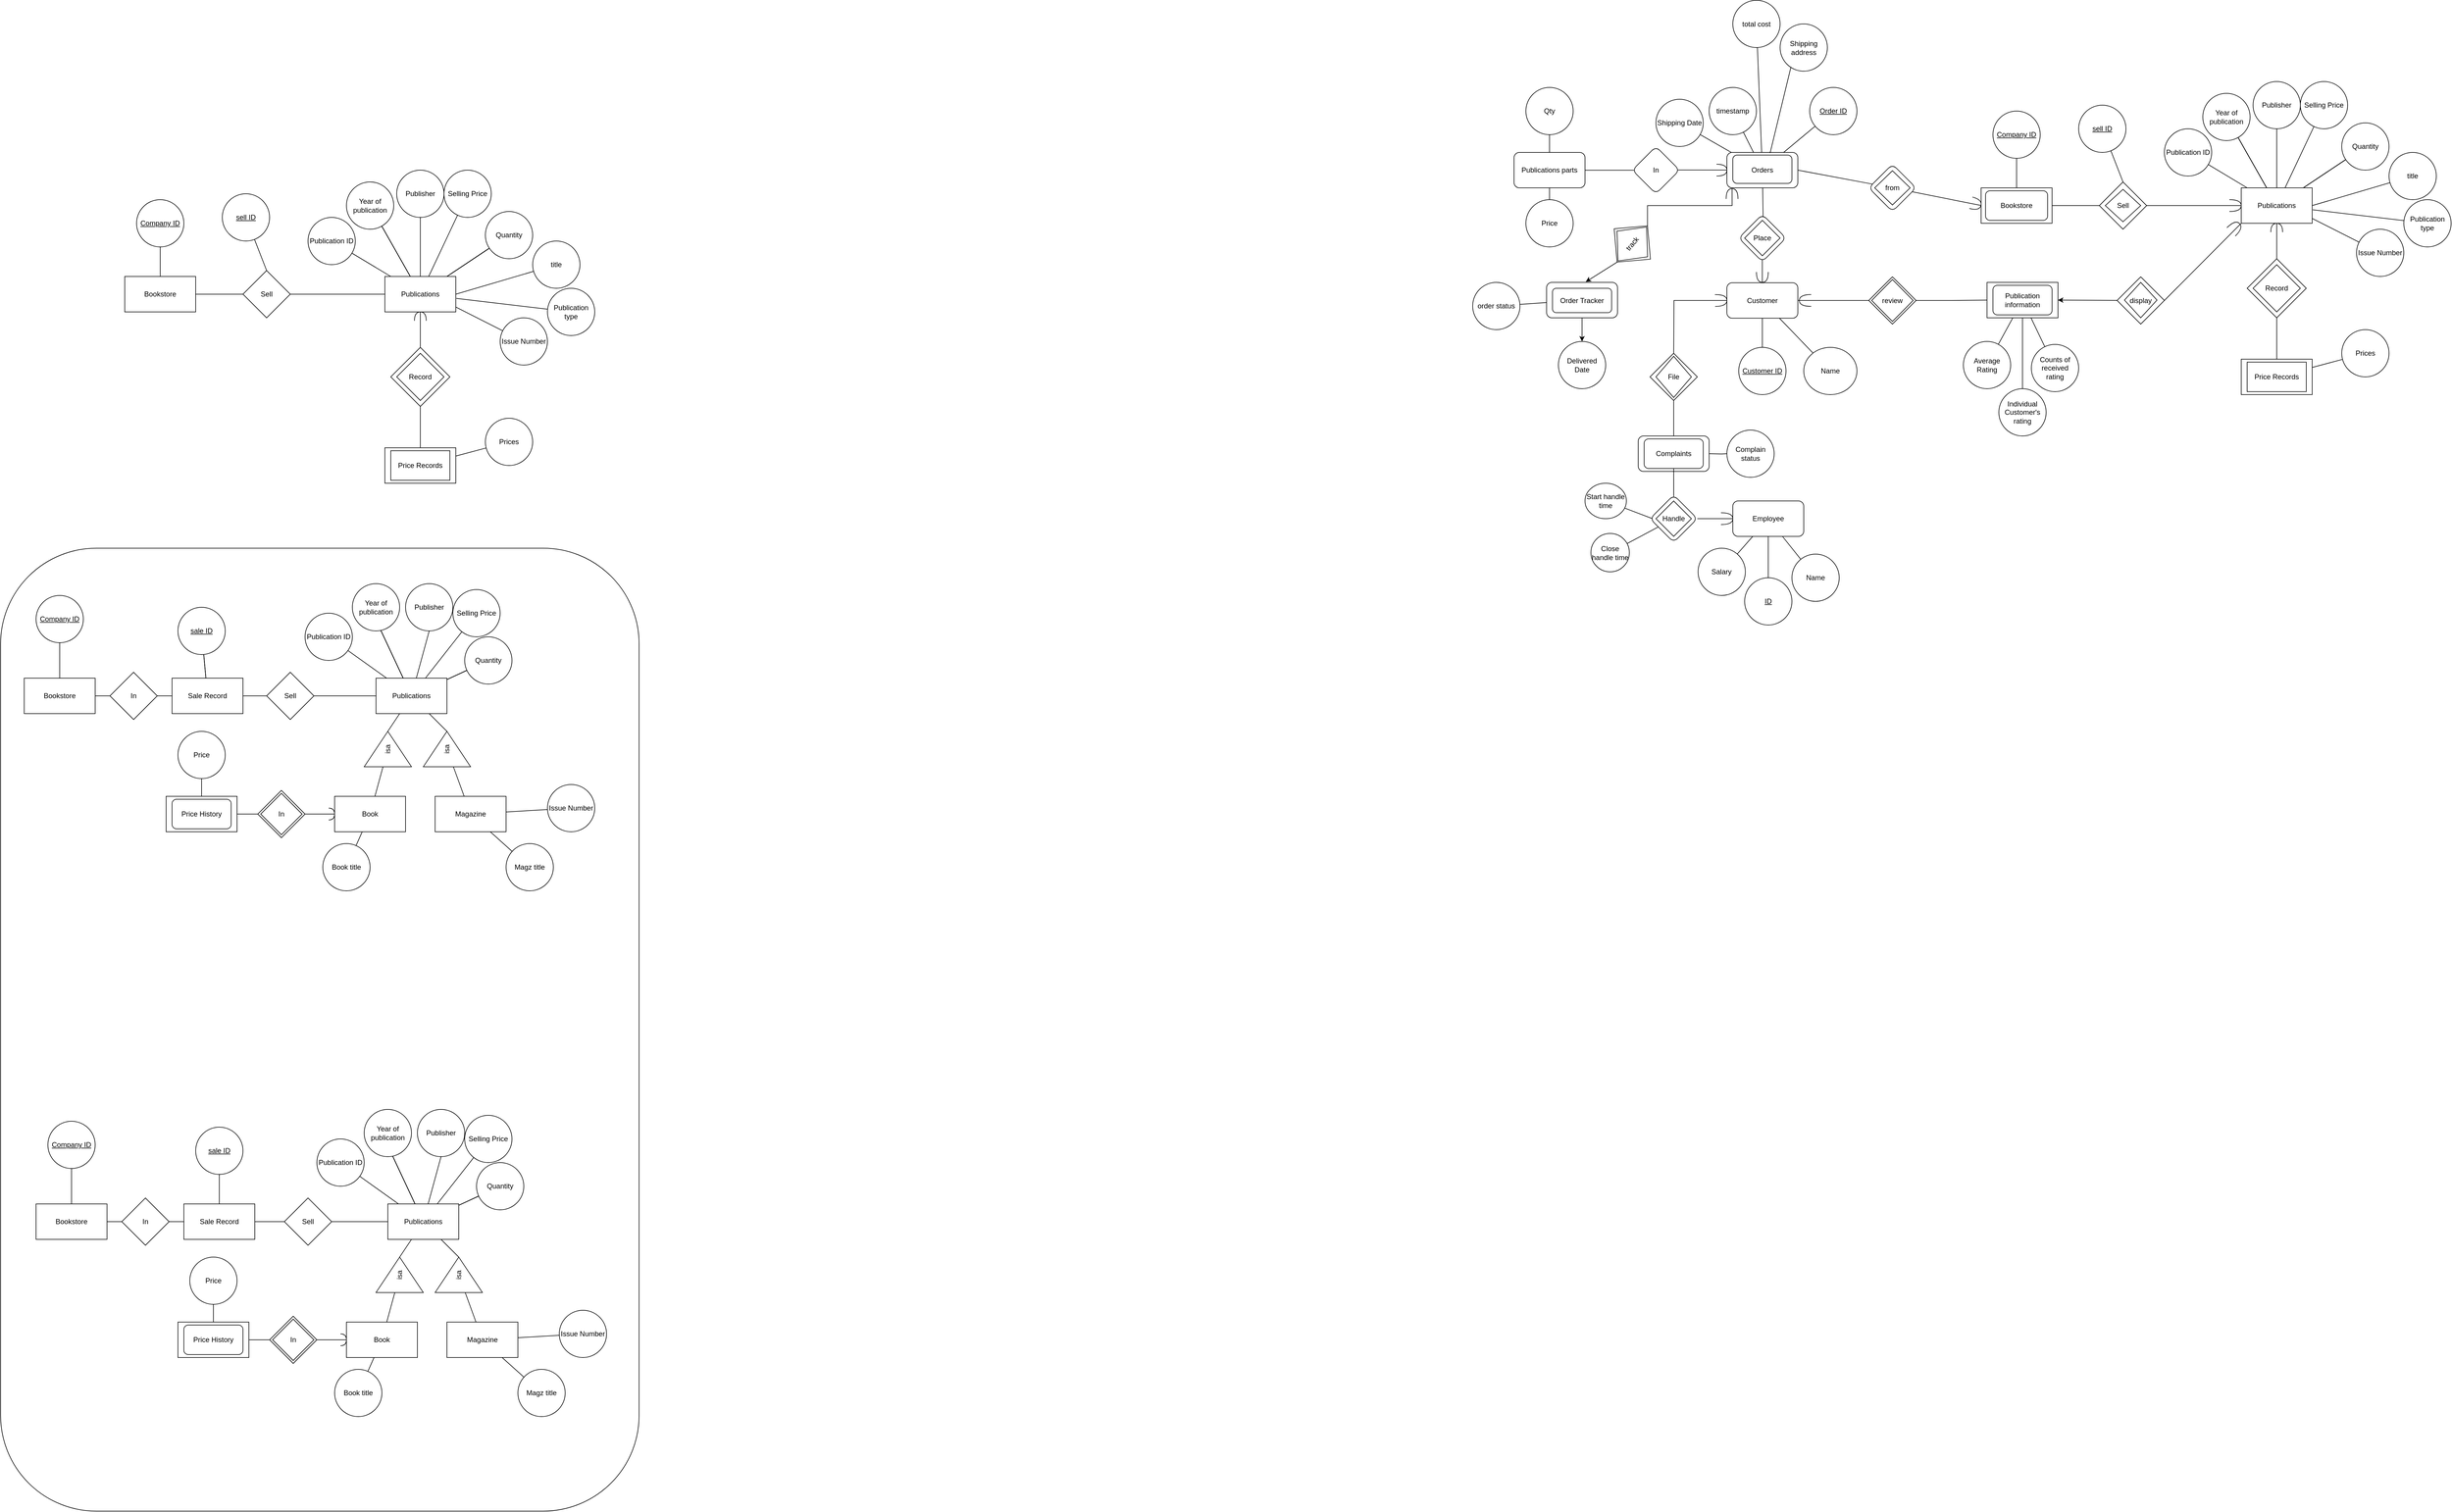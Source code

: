 <mxfile version="20.8.13" type="github">
  <diagram name="Page-1" id="UGpGQobV8O3LMXFNhxI_">
    <mxGraphModel dx="2049" dy="1091" grid="1" gridSize="10" guides="1" tooltips="1" connect="1" arrows="1" fold="1" page="1" pageScale="1" pageWidth="20000" pageHeight="20000" math="0" shadow="0">
      <root>
        <mxCell id="0" />
        <mxCell id="1" parent="0" />
        <mxCell id="8KUH7G-HfBnXNfQAI-Gk-9" value="" style="edgeStyle=orthogonalEdgeStyle;rounded=0;orthogonalLoop=1;jettySize=auto;html=1;strokeColor=default;strokeWidth=1;endArrow=none;endFill=0;" parent="1" source="8KUH7G-HfBnXNfQAI-Gk-1" target="8KUH7G-HfBnXNfQAI-Gk-3" edge="1">
          <mxGeometry relative="1" as="geometry" />
        </mxCell>
        <mxCell id="8KUH7G-HfBnXNfQAI-Gk-14" value="" style="edgeStyle=entityRelationEdgeStyle;rounded=0;orthogonalLoop=1;jettySize=auto;html=1;strokeColor=default;strokeWidth=1;endArrow=none;endFill=0;" parent="1" source="8KUH7G-HfBnXNfQAI-Gk-1" target="8KUH7G-HfBnXNfQAI-Gk-13" edge="1">
          <mxGeometry relative="1" as="geometry" />
        </mxCell>
        <mxCell id="8KUH7G-HfBnXNfQAI-Gk-1" value="Bookstore" style="rounded=0;whiteSpace=wrap;html=1;" parent="1" vertex="1">
          <mxGeometry x="3470" y="2000" width="120" height="60" as="geometry" />
        </mxCell>
        <mxCell id="8KUH7G-HfBnXNfQAI-Gk-3" value="&lt;u&gt;Company ID&lt;/u&gt;" style="ellipse;whiteSpace=wrap;html=1;rounded=0;" parent="1" vertex="1">
          <mxGeometry x="3490" y="1870" width="80" height="80" as="geometry" />
        </mxCell>
        <mxCell id="8KUH7G-HfBnXNfQAI-Gk-16" value="" style="edgeStyle=entityRelationEdgeStyle;rounded=0;orthogonalLoop=1;jettySize=auto;html=1;strokeColor=default;strokeWidth=1;endArrow=none;endFill=0;" parent="1" source="8KUH7G-HfBnXNfQAI-Gk-13" target="8KUH7G-HfBnXNfQAI-Gk-15" edge="1">
          <mxGeometry relative="1" as="geometry" />
        </mxCell>
        <mxCell id="gNkTMh6Id7qYWvXkSb06-4" value="" style="rounded=0;orthogonalLoop=1;jettySize=auto;html=1;endArrow=none;endFill=0;exitX=0.5;exitY=0;exitDx=0;exitDy=0;" edge="1" parent="1" source="8KUH7G-HfBnXNfQAI-Gk-13" target="gNkTMh6Id7qYWvXkSb06-3">
          <mxGeometry relative="1" as="geometry" />
        </mxCell>
        <mxCell id="8KUH7G-HfBnXNfQAI-Gk-13" value="Sell" style="rhombus;whiteSpace=wrap;html=1;rounded=0;" parent="1" vertex="1">
          <mxGeometry x="3670" y="1990" width="80" height="80" as="geometry" />
        </mxCell>
        <mxCell id="8KUH7G-HfBnXNfQAI-Gk-18" value="" style="rounded=0;orthogonalLoop=1;jettySize=auto;html=1;strokeColor=default;strokeWidth=1;endArrow=none;endFill=0;" parent="1" source="8KUH7G-HfBnXNfQAI-Gk-15" target="8KUH7G-HfBnXNfQAI-Gk-17" edge="1">
          <mxGeometry relative="1" as="geometry" />
        </mxCell>
        <mxCell id="8KUH7G-HfBnXNfQAI-Gk-21" value="" style="edgeStyle=none;rounded=0;orthogonalLoop=1;jettySize=auto;html=1;strokeColor=default;strokeWidth=1;endArrow=none;endFill=0;" parent="1" source="8KUH7G-HfBnXNfQAI-Gk-15" target="8KUH7G-HfBnXNfQAI-Gk-19" edge="1">
          <mxGeometry relative="1" as="geometry" />
        </mxCell>
        <mxCell id="8KUH7G-HfBnXNfQAI-Gk-22" value="" style="edgeStyle=none;rounded=0;orthogonalLoop=1;jettySize=auto;html=1;strokeColor=default;strokeWidth=1;endArrow=none;endFill=0;" parent="1" source="8KUH7G-HfBnXNfQAI-Gk-15" target="8KUH7G-HfBnXNfQAI-Gk-19" edge="1">
          <mxGeometry relative="1" as="geometry" />
        </mxCell>
        <mxCell id="8KUH7G-HfBnXNfQAI-Gk-24" value="" style="edgeStyle=none;rounded=0;orthogonalLoop=1;jettySize=auto;html=1;strokeColor=default;strokeWidth=1;endArrow=none;endFill=0;" parent="1" source="8KUH7G-HfBnXNfQAI-Gk-15" target="8KUH7G-HfBnXNfQAI-Gk-23" edge="1">
          <mxGeometry relative="1" as="geometry" />
        </mxCell>
        <mxCell id="8KUH7G-HfBnXNfQAI-Gk-26" value="" style="edgeStyle=none;rounded=0;orthogonalLoop=1;jettySize=auto;html=1;strokeColor=default;strokeWidth=1;endArrow=none;endFill=0;" parent="1" source="8KUH7G-HfBnXNfQAI-Gk-15" target="8KUH7G-HfBnXNfQAI-Gk-25" edge="1">
          <mxGeometry relative="1" as="geometry" />
        </mxCell>
        <mxCell id="8KUH7G-HfBnXNfQAI-Gk-29" value="" style="edgeStyle=none;rounded=0;orthogonalLoop=1;jettySize=auto;html=1;strokeColor=default;strokeWidth=1;endArrow=none;endFill=0;" parent="1" source="8KUH7G-HfBnXNfQAI-Gk-15" target="8KUH7G-HfBnXNfQAI-Gk-28" edge="1">
          <mxGeometry relative="1" as="geometry" />
        </mxCell>
        <mxCell id="8KUH7G-HfBnXNfQAI-Gk-36" value="" style="edgeStyle=none;rounded=0;orthogonalLoop=1;jettySize=auto;html=1;strokeColor=default;strokeWidth=1;endArrow=none;endFill=0;" parent="1" source="8KUH7G-HfBnXNfQAI-Gk-15" target="8KUH7G-HfBnXNfQAI-Gk-28" edge="1">
          <mxGeometry relative="1" as="geometry" />
        </mxCell>
        <mxCell id="8KUH7G-HfBnXNfQAI-Gk-37" value="" style="edgeStyle=none;rounded=0;orthogonalLoop=1;jettySize=auto;html=1;strokeColor=default;strokeWidth=1;endArrow=none;endFill=0;" parent="1" source="8KUH7G-HfBnXNfQAI-Gk-15" target="8KUH7G-HfBnXNfQAI-Gk-28" edge="1">
          <mxGeometry relative="1" as="geometry" />
        </mxCell>
        <mxCell id="gNkTMh6Id7qYWvXkSb06-9" value="" style="edgeStyle=none;rounded=0;orthogonalLoop=1;jettySize=auto;html=1;endArrow=none;endFill=0;entryX=0.5;entryY=0;entryDx=0;entryDy=0;startArrow=none;exitX=0.5;exitY=1;exitDx=0;exitDy=0;" edge="1" parent="1" source="8KUH7G-HfBnXNfQAI-Gk-15" target="gNkTMh6Id7qYWvXkSb06-10">
          <mxGeometry relative="1" as="geometry">
            <mxPoint x="3970" y="2075" as="sourcePoint" />
            <mxPoint x="3970" y="2100" as="targetPoint" />
          </mxGeometry>
        </mxCell>
        <mxCell id="8KUH7G-HfBnXNfQAI-Gk-15" value="Publications" style="whiteSpace=wrap;html=1;rounded=0;" parent="1" vertex="1">
          <mxGeometry x="3910" y="2000" width="120" height="60" as="geometry" />
        </mxCell>
        <mxCell id="8KUH7G-HfBnXNfQAI-Gk-17" value="Publication ID" style="ellipse;whiteSpace=wrap;html=1;rounded=0;" parent="1" vertex="1">
          <mxGeometry x="3780" y="1900" width="80" height="80" as="geometry" />
        </mxCell>
        <mxCell id="8KUH7G-HfBnXNfQAI-Gk-20" value="" style="edgeStyle=none;rounded=0;orthogonalLoop=1;jettySize=auto;html=1;strokeColor=default;strokeWidth=1;endArrow=none;endFill=0;" parent="1" source="8KUH7G-HfBnXNfQAI-Gk-19" target="8KUH7G-HfBnXNfQAI-Gk-15" edge="1">
          <mxGeometry relative="1" as="geometry" />
        </mxCell>
        <mxCell id="8KUH7G-HfBnXNfQAI-Gk-19" value="Year of publication" style="ellipse;whiteSpace=wrap;html=1;rounded=0;" parent="1" vertex="1">
          <mxGeometry x="3845" y="1840" width="80" height="80" as="geometry" />
        </mxCell>
        <mxCell id="8KUH7G-HfBnXNfQAI-Gk-23" value="Publisher" style="ellipse;whiteSpace=wrap;html=1;rounded=0;" parent="1" vertex="1">
          <mxGeometry x="3930" y="1820" width="80" height="80" as="geometry" />
        </mxCell>
        <mxCell id="8KUH7G-HfBnXNfQAI-Gk-25" value="Selling Price" style="ellipse;whiteSpace=wrap;html=1;rounded=0;" parent="1" vertex="1">
          <mxGeometry x="4010" y="1820" width="80" height="80" as="geometry" />
        </mxCell>
        <mxCell id="8KUH7G-HfBnXNfQAI-Gk-28" value="Quantity" style="ellipse;whiteSpace=wrap;html=1;rounded=0;" parent="1" vertex="1">
          <mxGeometry x="4080" y="1890" width="80" height="80" as="geometry" />
        </mxCell>
        <mxCell id="8KUH7G-HfBnXNfQAI-Gk-43" value="" style="edgeStyle=none;rounded=0;orthogonalLoop=1;jettySize=auto;html=1;strokeColor=default;strokeWidth=1;endArrow=none;endFill=0;exitX=0.997;exitY=0.86;exitDx=0;exitDy=0;exitPerimeter=0;" parent="1" source="8KUH7G-HfBnXNfQAI-Gk-15" target="8KUH7G-HfBnXNfQAI-Gk-42" edge="1">
          <mxGeometry relative="1" as="geometry" />
        </mxCell>
        <mxCell id="8KUH7G-HfBnXNfQAI-Gk-42" value="Issue Number" style="ellipse;whiteSpace=wrap;html=1;" parent="1" vertex="1">
          <mxGeometry x="4105" y="2070" width="80" height="80" as="geometry" />
        </mxCell>
        <mxCell id="gNkTMh6Id7qYWvXkSb06-1" style="rounded=0;orthogonalLoop=1;jettySize=auto;html=1;entryX=1;entryY=0.5;entryDx=0;entryDy=0;endArrow=none;endFill=0;" edge="1" parent="1" source="8KUH7G-HfBnXNfQAI-Gk-44" target="8KUH7G-HfBnXNfQAI-Gk-15">
          <mxGeometry relative="1" as="geometry" />
        </mxCell>
        <mxCell id="8KUH7G-HfBnXNfQAI-Gk-44" value="title" style="ellipse;whiteSpace=wrap;html=1;" parent="1" vertex="1">
          <mxGeometry x="4160" y="1940" width="80" height="80" as="geometry" />
        </mxCell>
        <mxCell id="pQ--oXbe_eNPsOLO-dRt-9" value="" style="edgeStyle=none;rounded=0;orthogonalLoop=1;jettySize=auto;html=1;strokeColor=default;strokeWidth=1;endArrow=none;endFill=0;" parent="1" source="8KUH7G-HfBnXNfQAI-Gk-50" target="pQ--oXbe_eNPsOLO-dRt-8" edge="1">
          <mxGeometry relative="1" as="geometry" />
        </mxCell>
        <mxCell id="8KUH7G-HfBnXNfQAI-Gk-50" value="Bookstore" style="rounded=0;whiteSpace=wrap;html=1;" parent="1" vertex="1">
          <mxGeometry x="3300" y="2680" width="120" height="60" as="geometry" />
        </mxCell>
        <mxCell id="pQ--oXbe_eNPsOLO-dRt-7" style="edgeStyle=none;rounded=0;orthogonalLoop=1;jettySize=auto;html=1;strokeColor=default;strokeWidth=1;endArrow=none;endFill=0;" parent="1" source="8KUH7G-HfBnXNfQAI-Gk-51" target="8KUH7G-HfBnXNfQAI-Gk-50" edge="1">
          <mxGeometry relative="1" as="geometry" />
        </mxCell>
        <mxCell id="8KUH7G-HfBnXNfQAI-Gk-51" value="&lt;u&gt;Company ID&lt;/u&gt;" style="ellipse;whiteSpace=wrap;html=1;rounded=0;" parent="1" vertex="1">
          <mxGeometry x="3320" y="2540" width="80" height="80" as="geometry" />
        </mxCell>
        <mxCell id="pQ--oXbe_eNPsOLO-dRt-1" value="" style="edgeStyle=none;rounded=0;orthogonalLoop=1;jettySize=auto;html=1;strokeColor=default;strokeWidth=1;endArrow=none;endFill=0;" parent="1" source="8KUH7G-HfBnXNfQAI-Gk-53" target="8KUH7G-HfBnXNfQAI-Gk-63" edge="1">
          <mxGeometry relative="1" as="geometry" />
        </mxCell>
        <mxCell id="pQ--oXbe_eNPsOLO-dRt-12" value="" style="edgeStyle=none;rounded=0;orthogonalLoop=1;jettySize=auto;html=1;strokeColor=default;strokeWidth=1;endArrow=none;endFill=0;" parent="1" source="8KUH7G-HfBnXNfQAI-Gk-53" target="pQ--oXbe_eNPsOLO-dRt-10" edge="1">
          <mxGeometry relative="1" as="geometry" />
        </mxCell>
        <mxCell id="8KUH7G-HfBnXNfQAI-Gk-53" value="Sell" style="rhombus;whiteSpace=wrap;html=1;rounded=0;" parent="1" vertex="1">
          <mxGeometry x="3710" y="2670" width="80" height="80" as="geometry" />
        </mxCell>
        <mxCell id="8KUH7G-HfBnXNfQAI-Gk-54" value="" style="rounded=0;orthogonalLoop=1;jettySize=auto;html=1;strokeColor=default;strokeWidth=1;endArrow=none;endFill=0;" parent="1" source="8KUH7G-HfBnXNfQAI-Gk-63" target="8KUH7G-HfBnXNfQAI-Gk-64" edge="1">
          <mxGeometry relative="1" as="geometry" />
        </mxCell>
        <mxCell id="8KUH7G-HfBnXNfQAI-Gk-55" value="" style="edgeStyle=none;rounded=0;orthogonalLoop=1;jettySize=auto;html=1;strokeColor=default;strokeWidth=1;endArrow=none;endFill=0;" parent="1" source="8KUH7G-HfBnXNfQAI-Gk-63" edge="1">
          <mxGeometry relative="1" as="geometry">
            <mxPoint x="3901.915" y="2596.247" as="targetPoint" />
          </mxGeometry>
        </mxCell>
        <mxCell id="8KUH7G-HfBnXNfQAI-Gk-56" value="" style="edgeStyle=none;rounded=0;orthogonalLoop=1;jettySize=auto;html=1;strokeColor=default;strokeWidth=1;endArrow=none;endFill=0;" parent="1" source="8KUH7G-HfBnXNfQAI-Gk-63" edge="1">
          <mxGeometry relative="1" as="geometry">
            <mxPoint x="3901.915" y="2596.247" as="targetPoint" />
          </mxGeometry>
        </mxCell>
        <mxCell id="8KUH7G-HfBnXNfQAI-Gk-57" value="" style="edgeStyle=none;rounded=0;orthogonalLoop=1;jettySize=auto;html=1;strokeColor=default;strokeWidth=1;endArrow=none;endFill=0;entryX=0.5;entryY=1;entryDx=0;entryDy=0;" parent="1" source="8KUH7G-HfBnXNfQAI-Gk-63" target="8KUH7G-HfBnXNfQAI-Gk-85" edge="1">
          <mxGeometry relative="1" as="geometry">
            <mxPoint x="3969.713" y="2599.649" as="targetPoint" />
          </mxGeometry>
        </mxCell>
        <mxCell id="8KUH7G-HfBnXNfQAI-Gk-58" value="" style="edgeStyle=none;rounded=0;orthogonalLoop=1;jettySize=auto;html=1;strokeColor=default;strokeWidth=1;endArrow=none;endFill=0;" parent="1" source="8KUH7G-HfBnXNfQAI-Gk-63" target="8KUH7G-HfBnXNfQAI-Gk-66" edge="1">
          <mxGeometry relative="1" as="geometry" />
        </mxCell>
        <mxCell id="8KUH7G-HfBnXNfQAI-Gk-59" value="" style="edgeStyle=none;rounded=0;orthogonalLoop=1;jettySize=auto;html=1;strokeColor=default;strokeWidth=1;endArrow=none;endFill=0;" parent="1" source="8KUH7G-HfBnXNfQAI-Gk-63" target="8KUH7G-HfBnXNfQAI-Gk-67" edge="1">
          <mxGeometry relative="1" as="geometry" />
        </mxCell>
        <mxCell id="8KUH7G-HfBnXNfQAI-Gk-60" value="" style="edgeStyle=none;rounded=0;orthogonalLoop=1;jettySize=auto;html=1;strokeColor=default;strokeWidth=1;endArrow=none;endFill=0;" parent="1" source="8KUH7G-HfBnXNfQAI-Gk-63" target="8KUH7G-HfBnXNfQAI-Gk-67" edge="1">
          <mxGeometry relative="1" as="geometry" />
        </mxCell>
        <mxCell id="8KUH7G-HfBnXNfQAI-Gk-61" value="" style="edgeStyle=none;rounded=0;orthogonalLoop=1;jettySize=auto;html=1;strokeColor=default;strokeWidth=1;endArrow=none;endFill=0;" parent="1" source="8KUH7G-HfBnXNfQAI-Gk-63" target="8KUH7G-HfBnXNfQAI-Gk-67" edge="1">
          <mxGeometry relative="1" as="geometry" />
        </mxCell>
        <mxCell id="8KUH7G-HfBnXNfQAI-Gk-62" style="edgeStyle=none;rounded=0;orthogonalLoop=1;jettySize=auto;html=1;strokeColor=default;strokeWidth=1;endArrow=none;endFill=0;entryX=1;entryY=0.5;entryDx=0;entryDy=0;" parent="1" source="8KUH7G-HfBnXNfQAI-Gk-63" target="8KUH7G-HfBnXNfQAI-Gk-74" edge="1">
          <mxGeometry relative="1" as="geometry">
            <mxPoint x="4005" y="2790" as="targetPoint" />
          </mxGeometry>
        </mxCell>
        <mxCell id="8KUH7G-HfBnXNfQAI-Gk-63" value="Publications" style="whiteSpace=wrap;html=1;rounded=0;" parent="1" vertex="1">
          <mxGeometry x="3895" y="2680" width="120" height="60" as="geometry" />
        </mxCell>
        <mxCell id="8KUH7G-HfBnXNfQAI-Gk-64" value="Publication ID" style="ellipse;whiteSpace=wrap;html=1;rounded=0;" parent="1" vertex="1">
          <mxGeometry x="3775" y="2570" width="80" height="80" as="geometry" />
        </mxCell>
        <mxCell id="8KUH7G-HfBnXNfQAI-Gk-65" value="" style="edgeStyle=none;rounded=0;orthogonalLoop=1;jettySize=auto;html=1;strokeColor=default;strokeWidth=1;endArrow=none;endFill=0;" parent="1" target="8KUH7G-HfBnXNfQAI-Gk-63" edge="1">
          <mxGeometry relative="1" as="geometry">
            <mxPoint x="3901.805" y="2596.299" as="sourcePoint" />
          </mxGeometry>
        </mxCell>
        <mxCell id="8KUH7G-HfBnXNfQAI-Gk-66" value="Selling Price" style="ellipse;whiteSpace=wrap;html=1;rounded=0;" parent="1" vertex="1">
          <mxGeometry x="4025" y="2530" width="80" height="80" as="geometry" />
        </mxCell>
        <mxCell id="8KUH7G-HfBnXNfQAI-Gk-67" value="Quantity" style="ellipse;whiteSpace=wrap;html=1;rounded=0;" parent="1" vertex="1">
          <mxGeometry x="4045" y="2610" width="80" height="80" as="geometry" />
        </mxCell>
        <mxCell id="8KUH7G-HfBnXNfQAI-Gk-68" value="" style="edgeStyle=none;rounded=0;orthogonalLoop=1;jettySize=auto;html=1;strokeColor=default;strokeWidth=1;endArrow=none;endFill=0;exitX=1;exitY=0.5;exitDx=0;exitDy=0;" parent="1" source="8KUH7G-HfBnXNfQAI-Gk-70" target="8KUH7G-HfBnXNfQAI-Gk-63" edge="1">
          <mxGeometry relative="1" as="geometry" />
        </mxCell>
        <mxCell id="8KUH7G-HfBnXNfQAI-Gk-69" value="" style="edgeStyle=none;rounded=0;orthogonalLoop=1;jettySize=auto;html=1;strokeColor=default;strokeWidth=1;endArrow=none;endFill=0;" parent="1" source="8KUH7G-HfBnXNfQAI-Gk-70" target="8KUH7G-HfBnXNfQAI-Gk-72" edge="1">
          <mxGeometry relative="1" as="geometry" />
        </mxCell>
        <mxCell id="8KUH7G-HfBnXNfQAI-Gk-70" value="isa" style="triangle;whiteSpace=wrap;html=1;rounded=0;rotation=-90;" parent="1" vertex="1">
          <mxGeometry x="3885" y="2760" width="60" height="80" as="geometry" />
        </mxCell>
        <mxCell id="8KUH7G-HfBnXNfQAI-Gk-71" value="" style="edgeStyle=none;rounded=0;orthogonalLoop=1;jettySize=auto;html=1;strokeColor=default;strokeWidth=1;endArrow=none;endFill=0;" parent="1" source="8KUH7G-HfBnXNfQAI-Gk-72" target="8KUH7G-HfBnXNfQAI-Gk-80" edge="1">
          <mxGeometry relative="1" as="geometry" />
        </mxCell>
        <mxCell id="pQ--oXbe_eNPsOLO-dRt-23" value="" style="edgeStyle=none;rounded=0;orthogonalLoop=1;jettySize=auto;html=1;strokeColor=default;strokeWidth=1;endArrow=none;endFill=0;" parent="1" source="8KUH7G-HfBnXNfQAI-Gk-72" edge="1">
          <mxGeometry relative="1" as="geometry">
            <mxPoint x="3775" y="2910.0" as="targetPoint" />
          </mxGeometry>
        </mxCell>
        <mxCell id="8KUH7G-HfBnXNfQAI-Gk-72" value="Book" style="whiteSpace=wrap;html=1;rounded=0;" parent="1" vertex="1">
          <mxGeometry x="3825" y="2880" width="120" height="60" as="geometry" />
        </mxCell>
        <mxCell id="8KUH7G-HfBnXNfQAI-Gk-73" value="" style="edgeStyle=none;rounded=0;orthogonalLoop=1;jettySize=auto;html=1;strokeColor=default;strokeWidth=1;endArrow=none;endFill=0;" parent="1" source="8KUH7G-HfBnXNfQAI-Gk-74" target="8KUH7G-HfBnXNfQAI-Gk-77" edge="1">
          <mxGeometry relative="1" as="geometry" />
        </mxCell>
        <mxCell id="8KUH7G-HfBnXNfQAI-Gk-74" value="isa" style="triangle;whiteSpace=wrap;html=1;rotation=-90;" parent="1" vertex="1">
          <mxGeometry x="3985" y="2760" width="60" height="80" as="geometry" />
        </mxCell>
        <mxCell id="8KUH7G-HfBnXNfQAI-Gk-75" value="" style="edgeStyle=none;rounded=0;orthogonalLoop=1;jettySize=auto;html=1;strokeColor=default;strokeWidth=1;endArrow=none;endFill=0;" parent="1" source="8KUH7G-HfBnXNfQAI-Gk-77" target="8KUH7G-HfBnXNfQAI-Gk-78" edge="1">
          <mxGeometry relative="1" as="geometry" />
        </mxCell>
        <mxCell id="8KUH7G-HfBnXNfQAI-Gk-76" value="" style="edgeStyle=none;rounded=0;orthogonalLoop=1;jettySize=auto;html=1;strokeColor=default;strokeWidth=1;endArrow=none;endFill=0;" parent="1" source="8KUH7G-HfBnXNfQAI-Gk-77" target="8KUH7G-HfBnXNfQAI-Gk-79" edge="1">
          <mxGeometry relative="1" as="geometry" />
        </mxCell>
        <mxCell id="8KUH7G-HfBnXNfQAI-Gk-77" value="Magazine" style="whiteSpace=wrap;html=1;" parent="1" vertex="1">
          <mxGeometry x="3995" y="2880" width="120" height="60" as="geometry" />
        </mxCell>
        <mxCell id="8KUH7G-HfBnXNfQAI-Gk-78" value="Issue Number" style="ellipse;whiteSpace=wrap;html=1;" parent="1" vertex="1">
          <mxGeometry x="4185" y="2860" width="80" height="80" as="geometry" />
        </mxCell>
        <mxCell id="8KUH7G-HfBnXNfQAI-Gk-79" value="Magz title" style="ellipse;whiteSpace=wrap;html=1;" parent="1" vertex="1">
          <mxGeometry x="4115" y="2960" width="80" height="80" as="geometry" />
        </mxCell>
        <mxCell id="8KUH7G-HfBnXNfQAI-Gk-80" value="Book title" style="ellipse;whiteSpace=wrap;html=1;rounded=0;" parent="1" vertex="1">
          <mxGeometry x="3805" y="2960" width="80" height="80" as="geometry" />
        </mxCell>
        <mxCell id="8KUH7G-HfBnXNfQAI-Gk-84" value="Year of publication" style="ellipse;whiteSpace=wrap;html=1;rounded=0;" parent="1" vertex="1">
          <mxGeometry x="3855" y="2520" width="80" height="80" as="geometry" />
        </mxCell>
        <mxCell id="8KUH7G-HfBnXNfQAI-Gk-85" value="Publisher" style="ellipse;whiteSpace=wrap;html=1;rounded=0;" parent="1" vertex="1">
          <mxGeometry x="3945" y="2520" width="80" height="80" as="geometry" />
        </mxCell>
        <mxCell id="pQ--oXbe_eNPsOLO-dRt-4" value="" style="edgeStyle=none;rounded=0;orthogonalLoop=1;jettySize=auto;html=1;strokeColor=default;strokeWidth=1;endArrow=none;endFill=0;" parent="1" target="8KUH7G-HfBnXNfQAI-Gk-53" edge="1">
          <mxGeometry relative="1" as="geometry">
            <mxPoint x="3670" y="2710" as="sourcePoint" />
          </mxGeometry>
        </mxCell>
        <mxCell id="pQ--oXbe_eNPsOLO-dRt-11" value="" style="edgeStyle=none;rounded=0;orthogonalLoop=1;jettySize=auto;html=1;strokeColor=default;strokeWidth=1;endArrow=none;endFill=0;" parent="1" source="pQ--oXbe_eNPsOLO-dRt-8" target="pQ--oXbe_eNPsOLO-dRt-10" edge="1">
          <mxGeometry relative="1" as="geometry" />
        </mxCell>
        <mxCell id="pQ--oXbe_eNPsOLO-dRt-8" value="In" style="rhombus;whiteSpace=wrap;html=1;rounded=0;" parent="1" vertex="1">
          <mxGeometry x="3445" y="2670" width="80" height="80" as="geometry" />
        </mxCell>
        <mxCell id="pQ--oXbe_eNPsOLO-dRt-14" value="" style="edgeStyle=none;rounded=0;orthogonalLoop=1;jettySize=auto;html=1;strokeColor=default;strokeWidth=1;endArrow=none;endFill=0;" parent="1" source="pQ--oXbe_eNPsOLO-dRt-10" target="pQ--oXbe_eNPsOLO-dRt-13" edge="1">
          <mxGeometry relative="1" as="geometry" />
        </mxCell>
        <mxCell id="pQ--oXbe_eNPsOLO-dRt-15" value="" style="edgeStyle=none;rounded=0;orthogonalLoop=1;jettySize=auto;html=1;strokeColor=default;strokeWidth=1;endArrow=none;endFill=0;" parent="1" source="pQ--oXbe_eNPsOLO-dRt-10" target="pQ--oXbe_eNPsOLO-dRt-13" edge="1">
          <mxGeometry relative="1" as="geometry" />
        </mxCell>
        <mxCell id="pQ--oXbe_eNPsOLO-dRt-10" value="Sale Record" style="whiteSpace=wrap;html=1;rounded=0;" parent="1" vertex="1">
          <mxGeometry x="3550" y="2680" width="120" height="60" as="geometry" />
        </mxCell>
        <mxCell id="pQ--oXbe_eNPsOLO-dRt-13" value="&lt;u&gt;sale ID&lt;/u&gt;" style="ellipse;whiteSpace=wrap;html=1;rounded=0;" parent="1" vertex="1">
          <mxGeometry x="3560" y="2560" width="80" height="80" as="geometry" />
        </mxCell>
        <mxCell id="pQ--oXbe_eNPsOLO-dRt-25" value="" style="edgeStyle=none;rounded=0;orthogonalLoop=1;jettySize=auto;html=1;strokeColor=default;strokeWidth=1;endArrow=none;endFill=0;" parent="1" target="pQ--oXbe_eNPsOLO-dRt-24" edge="1">
          <mxGeometry relative="1" as="geometry">
            <mxPoint x="3695" y="2910.0" as="sourcePoint" />
          </mxGeometry>
        </mxCell>
        <mxCell id="pQ--oXbe_eNPsOLO-dRt-28" value="" style="edgeStyle=none;rounded=0;orthogonalLoop=1;jettySize=auto;html=1;strokeColor=default;strokeWidth=1;endArrow=none;endFill=0;" parent="1" source="pQ--oXbe_eNPsOLO-dRt-24" target="pQ--oXbe_eNPsOLO-dRt-27" edge="1">
          <mxGeometry relative="1" as="geometry" />
        </mxCell>
        <mxCell id="pQ--oXbe_eNPsOLO-dRt-27" value="Price" style="ellipse;whiteSpace=wrap;html=1;rounded=0;" parent="1" vertex="1">
          <mxGeometry x="3560" y="2770" width="80" height="80" as="geometry" />
        </mxCell>
        <mxCell id="pQ--oXbe_eNPsOLO-dRt-24" value="Price History" style="whiteSpace=wrap;html=1;rounded=0;" parent="1" vertex="1">
          <mxGeometry x="3540" y="2880" width="120" height="60" as="geometry" />
        </mxCell>
        <mxCell id="pQ--oXbe_eNPsOLO-dRt-35" value="" style="rounded=1;whiteSpace=wrap;html=1;fillColor=none;" parent="1" vertex="1">
          <mxGeometry x="3550" y="2885" width="100" height="50" as="geometry" />
        </mxCell>
        <mxCell id="pQ--oXbe_eNPsOLO-dRt-36" value="" style="shape=requiredInterface;html=1;verticalLabelPosition=bottom;sketch=0;fillColor=none;" parent="1" vertex="1">
          <mxGeometry x="3815" y="2900" width="10" height="20" as="geometry" />
        </mxCell>
        <mxCell id="pQ--oXbe_eNPsOLO-dRt-37" value="" style="edgeStyle=none;rounded=0;orthogonalLoop=1;jettySize=auto;html=1;strokeColor=default;strokeWidth=1;endArrow=none;endFill=0;" parent="1" source="pQ--oXbe_eNPsOLO-dRt-38" target="pQ--oXbe_eNPsOLO-dRt-76" edge="1">
          <mxGeometry relative="1" as="geometry" />
        </mxCell>
        <mxCell id="pQ--oXbe_eNPsOLO-dRt-38" value="Bookstore" style="rounded=0;whiteSpace=wrap;html=1;" parent="1" vertex="1">
          <mxGeometry x="3320" y="3570" width="120" height="60" as="geometry" />
        </mxCell>
        <mxCell id="pQ--oXbe_eNPsOLO-dRt-39" style="edgeStyle=none;rounded=0;orthogonalLoop=1;jettySize=auto;html=1;strokeColor=default;strokeWidth=1;endArrow=none;endFill=0;" parent="1" source="pQ--oXbe_eNPsOLO-dRt-40" target="pQ--oXbe_eNPsOLO-dRt-38" edge="1">
          <mxGeometry relative="1" as="geometry" />
        </mxCell>
        <mxCell id="pQ--oXbe_eNPsOLO-dRt-40" value="&lt;u&gt;Company ID&lt;/u&gt;" style="ellipse;whiteSpace=wrap;html=1;rounded=0;" parent="1" vertex="1">
          <mxGeometry x="3340" y="3430" width="80" height="80" as="geometry" />
        </mxCell>
        <mxCell id="pQ--oXbe_eNPsOLO-dRt-41" value="" style="edgeStyle=none;rounded=0;orthogonalLoop=1;jettySize=auto;html=1;strokeColor=default;strokeWidth=1;endArrow=none;endFill=0;" parent="1" source="pQ--oXbe_eNPsOLO-dRt-43" target="pQ--oXbe_eNPsOLO-dRt-53" edge="1">
          <mxGeometry relative="1" as="geometry" />
        </mxCell>
        <mxCell id="pQ--oXbe_eNPsOLO-dRt-42" value="" style="edgeStyle=none;rounded=0;orthogonalLoop=1;jettySize=auto;html=1;strokeColor=default;strokeWidth=1;endArrow=none;endFill=0;" parent="1" source="pQ--oXbe_eNPsOLO-dRt-43" target="pQ--oXbe_eNPsOLO-dRt-79" edge="1">
          <mxGeometry relative="1" as="geometry" />
        </mxCell>
        <mxCell id="pQ--oXbe_eNPsOLO-dRt-43" value="Sell" style="rhombus;whiteSpace=wrap;html=1;rounded=0;" parent="1" vertex="1">
          <mxGeometry x="3740" y="3560" width="80" height="80" as="geometry" />
        </mxCell>
        <mxCell id="pQ--oXbe_eNPsOLO-dRt-44" value="" style="rounded=0;orthogonalLoop=1;jettySize=auto;html=1;strokeColor=default;strokeWidth=1;endArrow=none;endFill=0;" parent="1" source="pQ--oXbe_eNPsOLO-dRt-53" target="pQ--oXbe_eNPsOLO-dRt-54" edge="1">
          <mxGeometry relative="1" as="geometry" />
        </mxCell>
        <mxCell id="pQ--oXbe_eNPsOLO-dRt-45" value="" style="edgeStyle=none;rounded=0;orthogonalLoop=1;jettySize=auto;html=1;strokeColor=default;strokeWidth=1;endArrow=none;endFill=0;" parent="1" source="pQ--oXbe_eNPsOLO-dRt-53" edge="1">
          <mxGeometry relative="1" as="geometry">
            <mxPoint x="3921.915" y="3486.247" as="targetPoint" />
          </mxGeometry>
        </mxCell>
        <mxCell id="pQ--oXbe_eNPsOLO-dRt-46" value="" style="edgeStyle=none;rounded=0;orthogonalLoop=1;jettySize=auto;html=1;strokeColor=default;strokeWidth=1;endArrow=none;endFill=0;" parent="1" source="pQ--oXbe_eNPsOLO-dRt-53" edge="1">
          <mxGeometry relative="1" as="geometry">
            <mxPoint x="3921.915" y="3486.247" as="targetPoint" />
          </mxGeometry>
        </mxCell>
        <mxCell id="pQ--oXbe_eNPsOLO-dRt-47" value="" style="edgeStyle=none;rounded=0;orthogonalLoop=1;jettySize=auto;html=1;strokeColor=default;strokeWidth=1;endArrow=none;endFill=0;entryX=0.5;entryY=1;entryDx=0;entryDy=0;" parent="1" source="pQ--oXbe_eNPsOLO-dRt-53" target="pQ--oXbe_eNPsOLO-dRt-73" edge="1">
          <mxGeometry relative="1" as="geometry">
            <mxPoint x="3989.713" y="3489.649" as="targetPoint" />
          </mxGeometry>
        </mxCell>
        <mxCell id="pQ--oXbe_eNPsOLO-dRt-48" value="" style="edgeStyle=none;rounded=0;orthogonalLoop=1;jettySize=auto;html=1;strokeColor=default;strokeWidth=1;endArrow=none;endFill=0;" parent="1" source="pQ--oXbe_eNPsOLO-dRt-53" target="pQ--oXbe_eNPsOLO-dRt-56" edge="1">
          <mxGeometry relative="1" as="geometry" />
        </mxCell>
        <mxCell id="pQ--oXbe_eNPsOLO-dRt-49" value="" style="edgeStyle=none;rounded=0;orthogonalLoop=1;jettySize=auto;html=1;strokeColor=default;strokeWidth=1;endArrow=none;endFill=0;" parent="1" source="pQ--oXbe_eNPsOLO-dRt-53" target="pQ--oXbe_eNPsOLO-dRt-57" edge="1">
          <mxGeometry relative="1" as="geometry" />
        </mxCell>
        <mxCell id="pQ--oXbe_eNPsOLO-dRt-50" value="" style="edgeStyle=none;rounded=0;orthogonalLoop=1;jettySize=auto;html=1;strokeColor=default;strokeWidth=1;endArrow=none;endFill=0;" parent="1" source="pQ--oXbe_eNPsOLO-dRt-53" target="pQ--oXbe_eNPsOLO-dRt-57" edge="1">
          <mxGeometry relative="1" as="geometry" />
        </mxCell>
        <mxCell id="pQ--oXbe_eNPsOLO-dRt-51" value="" style="edgeStyle=none;rounded=0;orthogonalLoop=1;jettySize=auto;html=1;strokeColor=default;strokeWidth=1;endArrow=none;endFill=0;" parent="1" source="pQ--oXbe_eNPsOLO-dRt-53" target="pQ--oXbe_eNPsOLO-dRt-57" edge="1">
          <mxGeometry relative="1" as="geometry" />
        </mxCell>
        <mxCell id="pQ--oXbe_eNPsOLO-dRt-52" style="edgeStyle=none;rounded=0;orthogonalLoop=1;jettySize=auto;html=1;strokeColor=default;strokeWidth=1;endArrow=none;endFill=0;entryX=1;entryY=0.5;entryDx=0;entryDy=0;" parent="1" source="pQ--oXbe_eNPsOLO-dRt-53" target="pQ--oXbe_eNPsOLO-dRt-65" edge="1">
          <mxGeometry relative="1" as="geometry">
            <mxPoint x="4025" y="3680" as="targetPoint" />
          </mxGeometry>
        </mxCell>
        <mxCell id="pQ--oXbe_eNPsOLO-dRt-53" value="Publications" style="whiteSpace=wrap;html=1;rounded=0;" parent="1" vertex="1">
          <mxGeometry x="3915" y="3570" width="120" height="60" as="geometry" />
        </mxCell>
        <mxCell id="pQ--oXbe_eNPsOLO-dRt-54" value="Publication ID" style="ellipse;whiteSpace=wrap;html=1;rounded=0;" parent="1" vertex="1">
          <mxGeometry x="3795" y="3460" width="80" height="80" as="geometry" />
        </mxCell>
        <mxCell id="pQ--oXbe_eNPsOLO-dRt-55" value="" style="edgeStyle=none;rounded=0;orthogonalLoop=1;jettySize=auto;html=1;strokeColor=default;strokeWidth=1;endArrow=none;endFill=0;" parent="1" target="pQ--oXbe_eNPsOLO-dRt-53" edge="1">
          <mxGeometry relative="1" as="geometry">
            <mxPoint x="3921.805" y="3486.299" as="sourcePoint" />
          </mxGeometry>
        </mxCell>
        <mxCell id="pQ--oXbe_eNPsOLO-dRt-56" value="Selling Price" style="ellipse;whiteSpace=wrap;html=1;rounded=0;" parent="1" vertex="1">
          <mxGeometry x="4045" y="3420" width="80" height="80" as="geometry" />
        </mxCell>
        <mxCell id="pQ--oXbe_eNPsOLO-dRt-57" value="Quantity" style="ellipse;whiteSpace=wrap;html=1;rounded=0;" parent="1" vertex="1">
          <mxGeometry x="4065" y="3500" width="80" height="80" as="geometry" />
        </mxCell>
        <mxCell id="pQ--oXbe_eNPsOLO-dRt-58" value="" style="edgeStyle=none;rounded=0;orthogonalLoop=1;jettySize=auto;html=1;strokeColor=default;strokeWidth=1;endArrow=none;endFill=0;exitX=1;exitY=0.5;exitDx=0;exitDy=0;" parent="1" source="pQ--oXbe_eNPsOLO-dRt-60" target="pQ--oXbe_eNPsOLO-dRt-53" edge="1">
          <mxGeometry relative="1" as="geometry" />
        </mxCell>
        <mxCell id="pQ--oXbe_eNPsOLO-dRt-59" value="" style="edgeStyle=none;rounded=0;orthogonalLoop=1;jettySize=auto;html=1;strokeColor=default;strokeWidth=1;endArrow=none;endFill=0;" parent="1" source="pQ--oXbe_eNPsOLO-dRt-60" target="pQ--oXbe_eNPsOLO-dRt-63" edge="1">
          <mxGeometry relative="1" as="geometry" />
        </mxCell>
        <mxCell id="pQ--oXbe_eNPsOLO-dRt-60" value="isa" style="triangle;whiteSpace=wrap;html=1;rounded=0;rotation=-90;" parent="1" vertex="1">
          <mxGeometry x="3905" y="3650" width="60" height="80" as="geometry" />
        </mxCell>
        <mxCell id="pQ--oXbe_eNPsOLO-dRt-61" value="" style="edgeStyle=none;rounded=0;orthogonalLoop=1;jettySize=auto;html=1;strokeColor=default;strokeWidth=1;endArrow=none;endFill=0;" parent="1" source="pQ--oXbe_eNPsOLO-dRt-63" target="pQ--oXbe_eNPsOLO-dRt-71" edge="1">
          <mxGeometry relative="1" as="geometry" />
        </mxCell>
        <mxCell id="pQ--oXbe_eNPsOLO-dRt-62" value="" style="edgeStyle=none;rounded=0;orthogonalLoop=1;jettySize=auto;html=1;strokeColor=default;strokeWidth=1;endArrow=none;endFill=0;" parent="1" source="pQ--oXbe_eNPsOLO-dRt-63" target="pQ--oXbe_eNPsOLO-dRt-82" edge="1">
          <mxGeometry relative="1" as="geometry" />
        </mxCell>
        <mxCell id="pQ--oXbe_eNPsOLO-dRt-63" value="Book" style="whiteSpace=wrap;html=1;rounded=0;" parent="1" vertex="1">
          <mxGeometry x="3845" y="3770" width="120" height="60" as="geometry" />
        </mxCell>
        <mxCell id="pQ--oXbe_eNPsOLO-dRt-64" value="" style="edgeStyle=none;rounded=0;orthogonalLoop=1;jettySize=auto;html=1;strokeColor=default;strokeWidth=1;endArrow=none;endFill=0;" parent="1" source="pQ--oXbe_eNPsOLO-dRt-65" target="pQ--oXbe_eNPsOLO-dRt-68" edge="1">
          <mxGeometry relative="1" as="geometry" />
        </mxCell>
        <mxCell id="pQ--oXbe_eNPsOLO-dRt-65" value="isa" style="triangle;whiteSpace=wrap;html=1;rotation=-90;" parent="1" vertex="1">
          <mxGeometry x="4005" y="3650" width="60" height="80" as="geometry" />
        </mxCell>
        <mxCell id="pQ--oXbe_eNPsOLO-dRt-66" value="" style="edgeStyle=none;rounded=0;orthogonalLoop=1;jettySize=auto;html=1;strokeColor=default;strokeWidth=1;endArrow=none;endFill=0;" parent="1" source="pQ--oXbe_eNPsOLO-dRt-68" target="pQ--oXbe_eNPsOLO-dRt-69" edge="1">
          <mxGeometry relative="1" as="geometry" />
        </mxCell>
        <mxCell id="pQ--oXbe_eNPsOLO-dRt-67" value="" style="edgeStyle=none;rounded=0;orthogonalLoop=1;jettySize=auto;html=1;strokeColor=default;strokeWidth=1;endArrow=none;endFill=0;" parent="1" source="pQ--oXbe_eNPsOLO-dRt-68" target="pQ--oXbe_eNPsOLO-dRt-70" edge="1">
          <mxGeometry relative="1" as="geometry" />
        </mxCell>
        <mxCell id="pQ--oXbe_eNPsOLO-dRt-68" value="Magazine" style="whiteSpace=wrap;html=1;" parent="1" vertex="1">
          <mxGeometry x="4015" y="3770" width="120" height="60" as="geometry" />
        </mxCell>
        <mxCell id="pQ--oXbe_eNPsOLO-dRt-69" value="Issue Number" style="ellipse;whiteSpace=wrap;html=1;" parent="1" vertex="1">
          <mxGeometry x="4205" y="3750" width="80" height="80" as="geometry" />
        </mxCell>
        <mxCell id="pQ--oXbe_eNPsOLO-dRt-70" value="Magz title" style="ellipse;whiteSpace=wrap;html=1;" parent="1" vertex="1">
          <mxGeometry x="4135" y="3850" width="80" height="80" as="geometry" />
        </mxCell>
        <mxCell id="pQ--oXbe_eNPsOLO-dRt-71" value="Book title" style="ellipse;whiteSpace=wrap;html=1;rounded=0;" parent="1" vertex="1">
          <mxGeometry x="3825" y="3850" width="80" height="80" as="geometry" />
        </mxCell>
        <mxCell id="pQ--oXbe_eNPsOLO-dRt-72" value="Year of publication" style="ellipse;whiteSpace=wrap;html=1;rounded=0;" parent="1" vertex="1">
          <mxGeometry x="3875" y="3410" width="80" height="80" as="geometry" />
        </mxCell>
        <mxCell id="pQ--oXbe_eNPsOLO-dRt-73" value="Publisher" style="ellipse;whiteSpace=wrap;html=1;rounded=0;" parent="1" vertex="1">
          <mxGeometry x="3965" y="3410" width="80" height="80" as="geometry" />
        </mxCell>
        <mxCell id="pQ--oXbe_eNPsOLO-dRt-74" value="" style="edgeStyle=none;rounded=0;orthogonalLoop=1;jettySize=auto;html=1;strokeColor=default;strokeWidth=1;endArrow=none;endFill=0;" parent="1" target="pQ--oXbe_eNPsOLO-dRt-43" edge="1">
          <mxGeometry relative="1" as="geometry">
            <mxPoint x="3690" y="3600" as="sourcePoint" />
          </mxGeometry>
        </mxCell>
        <mxCell id="pQ--oXbe_eNPsOLO-dRt-75" value="" style="edgeStyle=none;rounded=0;orthogonalLoop=1;jettySize=auto;html=1;strokeColor=default;strokeWidth=1;endArrow=none;endFill=0;" parent="1" source="pQ--oXbe_eNPsOLO-dRt-76" target="pQ--oXbe_eNPsOLO-dRt-79" edge="1">
          <mxGeometry relative="1" as="geometry" />
        </mxCell>
        <mxCell id="pQ--oXbe_eNPsOLO-dRt-76" value="In" style="rhombus;whiteSpace=wrap;html=1;rounded=0;" parent="1" vertex="1">
          <mxGeometry x="3465" y="3560" width="80" height="80" as="geometry" />
        </mxCell>
        <mxCell id="pQ--oXbe_eNPsOLO-dRt-77" value="" style="edgeStyle=none;rounded=0;orthogonalLoop=1;jettySize=auto;html=1;strokeColor=default;strokeWidth=1;endArrow=none;endFill=0;" parent="1" source="pQ--oXbe_eNPsOLO-dRt-79" target="pQ--oXbe_eNPsOLO-dRt-80" edge="1">
          <mxGeometry relative="1" as="geometry" />
        </mxCell>
        <mxCell id="pQ--oXbe_eNPsOLO-dRt-78" value="" style="edgeStyle=none;rounded=0;orthogonalLoop=1;jettySize=auto;html=1;strokeColor=default;strokeWidth=1;endArrow=none;endFill=0;" parent="1" source="pQ--oXbe_eNPsOLO-dRt-79" target="pQ--oXbe_eNPsOLO-dRt-80" edge="1">
          <mxGeometry relative="1" as="geometry" />
        </mxCell>
        <mxCell id="pQ--oXbe_eNPsOLO-dRt-79" value="Sale Record" style="whiteSpace=wrap;html=1;rounded=0;" parent="1" vertex="1">
          <mxGeometry x="3570" y="3570" width="120" height="60" as="geometry" />
        </mxCell>
        <mxCell id="pQ--oXbe_eNPsOLO-dRt-80" value="&lt;u&gt;sale ID&lt;/u&gt;" style="ellipse;whiteSpace=wrap;html=1;rounded=0;" parent="1" vertex="1">
          <mxGeometry x="3590" y="3440" width="80" height="80" as="geometry" />
        </mxCell>
        <mxCell id="pQ--oXbe_eNPsOLO-dRt-81" value="" style="edgeStyle=none;rounded=0;orthogonalLoop=1;jettySize=auto;html=1;strokeColor=default;strokeWidth=1;endArrow=none;endFill=0;" parent="1" source="pQ--oXbe_eNPsOLO-dRt-82" target="pQ--oXbe_eNPsOLO-dRt-85" edge="1">
          <mxGeometry relative="1" as="geometry" />
        </mxCell>
        <mxCell id="pQ--oXbe_eNPsOLO-dRt-82" value="In" style="rhombus;whiteSpace=wrap;html=1;rounded=0;" parent="1" vertex="1">
          <mxGeometry x="3715" y="3760" width="80" height="80" as="geometry" />
        </mxCell>
        <mxCell id="pQ--oXbe_eNPsOLO-dRt-83" value="" style="edgeStyle=none;rounded=0;orthogonalLoop=1;jettySize=auto;html=1;strokeColor=default;strokeWidth=1;endArrow=none;endFill=0;" parent="1" source="pQ--oXbe_eNPsOLO-dRt-85" target="pQ--oXbe_eNPsOLO-dRt-84" edge="1">
          <mxGeometry relative="1" as="geometry" />
        </mxCell>
        <mxCell id="pQ--oXbe_eNPsOLO-dRt-84" value="Price" style="ellipse;whiteSpace=wrap;html=1;rounded=0;" parent="1" vertex="1">
          <mxGeometry x="3580" y="3660" width="80" height="80" as="geometry" />
        </mxCell>
        <mxCell id="pQ--oXbe_eNPsOLO-dRt-85" value="Price History" style="whiteSpace=wrap;html=1;rounded=0;" parent="1" vertex="1">
          <mxGeometry x="3560" y="3770" width="120" height="60" as="geometry" />
        </mxCell>
        <mxCell id="pQ--oXbe_eNPsOLO-dRt-87" value="" style="rounded=1;whiteSpace=wrap;html=1;fillColor=none;" parent="1" vertex="1">
          <mxGeometry x="3570" y="3775" width="100" height="50" as="geometry" />
        </mxCell>
        <mxCell id="pQ--oXbe_eNPsOLO-dRt-88" value="" style="shape=requiredInterface;html=1;verticalLabelPosition=bottom;sketch=0;fillColor=none;" parent="1" vertex="1">
          <mxGeometry x="3835" y="3790" width="10" height="20" as="geometry" />
        </mxCell>
        <mxCell id="pQ--oXbe_eNPsOLO-dRt-90" value="" style="rhombus;whiteSpace=wrap;html=1;fillColor=none;" parent="1" vertex="1">
          <mxGeometry x="3720" y="3765" width="70" height="70" as="geometry" />
        </mxCell>
        <mxCell id="pQ--oXbe_eNPsOLO-dRt-91" value="In" style="rhombus;whiteSpace=wrap;html=1;rounded=0;" parent="1" vertex="1">
          <mxGeometry x="3695" y="2870" width="80" height="80" as="geometry" />
        </mxCell>
        <mxCell id="pQ--oXbe_eNPsOLO-dRt-92" value="" style="rhombus;whiteSpace=wrap;html=1;fillColor=none;" parent="1" vertex="1">
          <mxGeometry x="3700" y="2875" width="70" height="70" as="geometry" />
        </mxCell>
        <mxCell id="gNkTMh6Id7qYWvXkSb06-3" value="&lt;u&gt;sell ID&lt;/u&gt;" style="ellipse;whiteSpace=wrap;html=1;rounded=0;" vertex="1" parent="1">
          <mxGeometry x="3635" y="1860" width="80" height="80" as="geometry" />
        </mxCell>
        <mxCell id="gNkTMh6Id7qYWvXkSb06-6" style="edgeStyle=none;rounded=0;orthogonalLoop=1;jettySize=auto;html=1;entryX=1.008;entryY=0.619;entryDx=0;entryDy=0;entryPerimeter=0;endArrow=none;endFill=0;" edge="1" parent="1" source="gNkTMh6Id7qYWvXkSb06-5" target="8KUH7G-HfBnXNfQAI-Gk-15">
          <mxGeometry relative="1" as="geometry" />
        </mxCell>
        <mxCell id="gNkTMh6Id7qYWvXkSb06-5" value="Publication type" style="ellipse;whiteSpace=wrap;html=1;aspect=fixed;" vertex="1" parent="1">
          <mxGeometry x="4185" y="2020" width="80" height="80" as="geometry" />
        </mxCell>
        <mxCell id="gNkTMh6Id7qYWvXkSb06-10" value="Record" style="rhombus;whiteSpace=wrap;html=1;" vertex="1" parent="1">
          <mxGeometry x="3920" y="2120" width="100" height="100" as="geometry" />
        </mxCell>
        <mxCell id="gNkTMh6Id7qYWvXkSb06-13" value="" style="edgeStyle=none;rounded=0;orthogonalLoop=1;jettySize=auto;html=1;endArrow=none;endFill=0;exitX=0.5;exitY=1;exitDx=0;exitDy=0;" edge="1" parent="1" source="gNkTMh6Id7qYWvXkSb06-10" target="gNkTMh6Id7qYWvXkSb06-12">
          <mxGeometry relative="1" as="geometry">
            <mxPoint x="3910" y="2230" as="sourcePoint" />
          </mxGeometry>
        </mxCell>
        <mxCell id="gNkTMh6Id7qYWvXkSb06-11" value="" style="rhombus;whiteSpace=wrap;html=1;fillColor=none;" vertex="1" parent="1">
          <mxGeometry x="3930" y="2130" width="80" height="80" as="geometry" />
        </mxCell>
        <mxCell id="gNkTMh6Id7qYWvXkSb06-20" value="" style="edgeStyle=none;rounded=0;orthogonalLoop=1;jettySize=auto;html=1;endArrow=none;endFill=0;" edge="1" parent="1" source="gNkTMh6Id7qYWvXkSb06-12" target="gNkTMh6Id7qYWvXkSb06-19">
          <mxGeometry relative="1" as="geometry" />
        </mxCell>
        <mxCell id="gNkTMh6Id7qYWvXkSb06-12" value="" style="whiteSpace=wrap;html=1;fillColor=none;" vertex="1" parent="1">
          <mxGeometry x="3910" y="2290" width="120" height="60" as="geometry" />
        </mxCell>
        <mxCell id="gNkTMh6Id7qYWvXkSb06-14" value="Price Records" style="rounded=0;whiteSpace=wrap;html=1;fillColor=none;" vertex="1" parent="1">
          <mxGeometry x="3920" y="2295" width="100" height="50" as="geometry" />
        </mxCell>
        <mxCell id="gNkTMh6Id7qYWvXkSb06-17" value="" style="shape=requiredInterface;html=1;verticalLabelPosition=bottom;sketch=0;fillColor=none;rotation=-90;" vertex="1" parent="1">
          <mxGeometry x="3962.5" y="2057.5" width="15" height="20" as="geometry" />
        </mxCell>
        <mxCell id="gNkTMh6Id7qYWvXkSb06-19" value="Prices" style="ellipse;whiteSpace=wrap;html=1;fillColor=none;" vertex="1" parent="1">
          <mxGeometry x="4080" y="2240" width="80" height="80" as="geometry" />
        </mxCell>
        <mxCell id="gNkTMh6Id7qYWvXkSb06-21" value="" style="edgeStyle=orthogonalEdgeStyle;rounded=0;orthogonalLoop=1;jettySize=auto;html=1;strokeColor=default;strokeWidth=1;endArrow=none;endFill=0;" edge="1" parent="1" source="gNkTMh6Id7qYWvXkSb06-23" target="gNkTMh6Id7qYWvXkSb06-24">
          <mxGeometry relative="1" as="geometry" />
        </mxCell>
        <mxCell id="gNkTMh6Id7qYWvXkSb06-22" value="" style="edgeStyle=entityRelationEdgeStyle;rounded=0;orthogonalLoop=1;jettySize=auto;html=1;strokeColor=default;strokeWidth=1;endArrow=none;endFill=0;" edge="1" parent="1" source="gNkTMh6Id7qYWvXkSb06-23" target="gNkTMh6Id7qYWvXkSb06-27">
          <mxGeometry relative="1" as="geometry" />
        </mxCell>
        <mxCell id="gNkTMh6Id7qYWvXkSb06-23" value="Bookstore" style="rounded=0;whiteSpace=wrap;html=1;" vertex="1" parent="1">
          <mxGeometry x="6610" y="1850" width="120" height="60" as="geometry" />
        </mxCell>
        <mxCell id="gNkTMh6Id7qYWvXkSb06-24" value="&lt;u&gt;Company ID&lt;/u&gt;" style="ellipse;whiteSpace=wrap;html=1;rounded=0;" vertex="1" parent="1">
          <mxGeometry x="6630" y="1720" width="80" height="80" as="geometry" />
        </mxCell>
        <mxCell id="gNkTMh6Id7qYWvXkSb06-25" value="" style="edgeStyle=entityRelationEdgeStyle;rounded=0;orthogonalLoop=1;jettySize=auto;html=1;strokeColor=default;strokeWidth=1;endArrow=none;endFill=0;" edge="1" parent="1" source="gNkTMh6Id7qYWvXkSb06-27" target="gNkTMh6Id7qYWvXkSb06-37">
          <mxGeometry relative="1" as="geometry" />
        </mxCell>
        <mxCell id="gNkTMh6Id7qYWvXkSb06-26" value="" style="rounded=0;orthogonalLoop=1;jettySize=auto;html=1;endArrow=none;endFill=0;exitX=0.5;exitY=0;exitDx=0;exitDy=0;" edge="1" parent="1" source="gNkTMh6Id7qYWvXkSb06-27" target="gNkTMh6Id7qYWvXkSb06-48">
          <mxGeometry relative="1" as="geometry" />
        </mxCell>
        <mxCell id="gNkTMh6Id7qYWvXkSb06-27" value="Sell" style="rhombus;whiteSpace=wrap;html=1;rounded=0;" vertex="1" parent="1">
          <mxGeometry x="6810" y="1840" width="80" height="80" as="geometry" />
        </mxCell>
        <mxCell id="gNkTMh6Id7qYWvXkSb06-28" value="" style="rounded=0;orthogonalLoop=1;jettySize=auto;html=1;strokeColor=default;strokeWidth=1;endArrow=none;endFill=0;" edge="1" parent="1" source="gNkTMh6Id7qYWvXkSb06-37" target="gNkTMh6Id7qYWvXkSb06-38">
          <mxGeometry relative="1" as="geometry" />
        </mxCell>
        <mxCell id="gNkTMh6Id7qYWvXkSb06-29" value="" style="edgeStyle=none;rounded=0;orthogonalLoop=1;jettySize=auto;html=1;strokeColor=default;strokeWidth=1;endArrow=none;endFill=0;" edge="1" parent="1" source="gNkTMh6Id7qYWvXkSb06-37" target="gNkTMh6Id7qYWvXkSb06-40">
          <mxGeometry relative="1" as="geometry" />
        </mxCell>
        <mxCell id="gNkTMh6Id7qYWvXkSb06-30" value="" style="edgeStyle=none;rounded=0;orthogonalLoop=1;jettySize=auto;html=1;strokeColor=default;strokeWidth=1;endArrow=none;endFill=0;" edge="1" parent="1" source="gNkTMh6Id7qYWvXkSb06-37" target="gNkTMh6Id7qYWvXkSb06-40">
          <mxGeometry relative="1" as="geometry" />
        </mxCell>
        <mxCell id="gNkTMh6Id7qYWvXkSb06-31" value="" style="edgeStyle=none;rounded=0;orthogonalLoop=1;jettySize=auto;html=1;strokeColor=default;strokeWidth=1;endArrow=none;endFill=0;" edge="1" parent="1" source="gNkTMh6Id7qYWvXkSb06-37" target="gNkTMh6Id7qYWvXkSb06-41">
          <mxGeometry relative="1" as="geometry" />
        </mxCell>
        <mxCell id="gNkTMh6Id7qYWvXkSb06-32" value="" style="edgeStyle=none;rounded=0;orthogonalLoop=1;jettySize=auto;html=1;strokeColor=default;strokeWidth=1;endArrow=none;endFill=0;" edge="1" parent="1" source="gNkTMh6Id7qYWvXkSb06-37" target="gNkTMh6Id7qYWvXkSb06-42">
          <mxGeometry relative="1" as="geometry" />
        </mxCell>
        <mxCell id="gNkTMh6Id7qYWvXkSb06-33" value="" style="edgeStyle=none;rounded=0;orthogonalLoop=1;jettySize=auto;html=1;strokeColor=default;strokeWidth=1;endArrow=none;endFill=0;" edge="1" parent="1" source="gNkTMh6Id7qYWvXkSb06-37" target="gNkTMh6Id7qYWvXkSb06-43">
          <mxGeometry relative="1" as="geometry" />
        </mxCell>
        <mxCell id="gNkTMh6Id7qYWvXkSb06-34" value="" style="edgeStyle=none;rounded=0;orthogonalLoop=1;jettySize=auto;html=1;strokeColor=default;strokeWidth=1;endArrow=none;endFill=0;" edge="1" parent="1" source="gNkTMh6Id7qYWvXkSb06-37" target="gNkTMh6Id7qYWvXkSb06-43">
          <mxGeometry relative="1" as="geometry" />
        </mxCell>
        <mxCell id="gNkTMh6Id7qYWvXkSb06-35" value="" style="edgeStyle=none;rounded=0;orthogonalLoop=1;jettySize=auto;html=1;strokeColor=default;strokeWidth=1;endArrow=none;endFill=0;" edge="1" parent="1" source="gNkTMh6Id7qYWvXkSb06-37" target="gNkTMh6Id7qYWvXkSb06-43">
          <mxGeometry relative="1" as="geometry" />
        </mxCell>
        <mxCell id="gNkTMh6Id7qYWvXkSb06-36" value="" style="edgeStyle=none;rounded=0;orthogonalLoop=1;jettySize=auto;html=1;endArrow=none;endFill=0;entryX=0.5;entryY=0;entryDx=0;entryDy=0;startArrow=none;exitX=0.5;exitY=1;exitDx=0;exitDy=0;" edge="1" parent="1" source="gNkTMh6Id7qYWvXkSb06-37" target="gNkTMh6Id7qYWvXkSb06-51">
          <mxGeometry relative="1" as="geometry">
            <mxPoint x="7110" y="1925" as="sourcePoint" />
            <mxPoint x="7110" y="1950" as="targetPoint" />
          </mxGeometry>
        </mxCell>
        <mxCell id="gNkTMh6Id7qYWvXkSb06-37" value="Publications" style="whiteSpace=wrap;html=1;rounded=0;" vertex="1" parent="1">
          <mxGeometry x="7050" y="1850" width="120" height="60" as="geometry" />
        </mxCell>
        <mxCell id="gNkTMh6Id7qYWvXkSb06-38" value="Publication ID" style="ellipse;whiteSpace=wrap;html=1;rounded=0;" vertex="1" parent="1">
          <mxGeometry x="6920" y="1750" width="80" height="80" as="geometry" />
        </mxCell>
        <mxCell id="gNkTMh6Id7qYWvXkSb06-39" value="" style="edgeStyle=none;rounded=0;orthogonalLoop=1;jettySize=auto;html=1;strokeColor=default;strokeWidth=1;endArrow=none;endFill=0;" edge="1" parent="1" source="gNkTMh6Id7qYWvXkSb06-40" target="gNkTMh6Id7qYWvXkSb06-37">
          <mxGeometry relative="1" as="geometry" />
        </mxCell>
        <mxCell id="gNkTMh6Id7qYWvXkSb06-40" value="Year of publication" style="ellipse;whiteSpace=wrap;html=1;rounded=0;" vertex="1" parent="1">
          <mxGeometry x="6985" y="1690" width="80" height="80" as="geometry" />
        </mxCell>
        <mxCell id="gNkTMh6Id7qYWvXkSb06-41" value="Publisher" style="ellipse;whiteSpace=wrap;html=1;rounded=0;" vertex="1" parent="1">
          <mxGeometry x="7070" y="1670" width="80" height="80" as="geometry" />
        </mxCell>
        <mxCell id="gNkTMh6Id7qYWvXkSb06-42" value="Selling Price" style="ellipse;whiteSpace=wrap;html=1;rounded=0;" vertex="1" parent="1">
          <mxGeometry x="7150" y="1670" width="80" height="80" as="geometry" />
        </mxCell>
        <mxCell id="gNkTMh6Id7qYWvXkSb06-43" value="Quantity" style="ellipse;whiteSpace=wrap;html=1;rounded=0;" vertex="1" parent="1">
          <mxGeometry x="7220" y="1740" width="80" height="80" as="geometry" />
        </mxCell>
        <mxCell id="gNkTMh6Id7qYWvXkSb06-44" value="" style="edgeStyle=none;rounded=0;orthogonalLoop=1;jettySize=auto;html=1;strokeColor=default;strokeWidth=1;endArrow=none;endFill=0;exitX=0.997;exitY=0.86;exitDx=0;exitDy=0;exitPerimeter=0;" edge="1" parent="1" source="gNkTMh6Id7qYWvXkSb06-37" target="gNkTMh6Id7qYWvXkSb06-45">
          <mxGeometry relative="1" as="geometry" />
        </mxCell>
        <mxCell id="gNkTMh6Id7qYWvXkSb06-45" value="Issue Number" style="ellipse;whiteSpace=wrap;html=1;" vertex="1" parent="1">
          <mxGeometry x="7245" y="1920" width="80" height="80" as="geometry" />
        </mxCell>
        <mxCell id="gNkTMh6Id7qYWvXkSb06-46" style="rounded=0;orthogonalLoop=1;jettySize=auto;html=1;entryX=1;entryY=0.5;entryDx=0;entryDy=0;endArrow=none;endFill=0;" edge="1" parent="1" source="gNkTMh6Id7qYWvXkSb06-47" target="gNkTMh6Id7qYWvXkSb06-37">
          <mxGeometry relative="1" as="geometry" />
        </mxCell>
        <mxCell id="gNkTMh6Id7qYWvXkSb06-47" value="title" style="ellipse;whiteSpace=wrap;html=1;" vertex="1" parent="1">
          <mxGeometry x="7300" y="1790" width="80" height="80" as="geometry" />
        </mxCell>
        <mxCell id="gNkTMh6Id7qYWvXkSb06-48" value="&lt;u&gt;sell ID&lt;/u&gt;" style="ellipse;whiteSpace=wrap;html=1;rounded=0;" vertex="1" parent="1">
          <mxGeometry x="6775" y="1710" width="80" height="80" as="geometry" />
        </mxCell>
        <mxCell id="gNkTMh6Id7qYWvXkSb06-49" style="edgeStyle=none;rounded=0;orthogonalLoop=1;jettySize=auto;html=1;entryX=1.008;entryY=0.619;entryDx=0;entryDy=0;entryPerimeter=0;endArrow=none;endFill=0;" edge="1" parent="1" source="gNkTMh6Id7qYWvXkSb06-50" target="gNkTMh6Id7qYWvXkSb06-37">
          <mxGeometry relative="1" as="geometry" />
        </mxCell>
        <mxCell id="gNkTMh6Id7qYWvXkSb06-50" value="Publication type" style="ellipse;whiteSpace=wrap;html=1;aspect=fixed;" vertex="1" parent="1">
          <mxGeometry x="7325" y="1870" width="80" height="80" as="geometry" />
        </mxCell>
        <mxCell id="gNkTMh6Id7qYWvXkSb06-51" value="Record" style="rhombus;whiteSpace=wrap;html=1;" vertex="1" parent="1">
          <mxGeometry x="7060" y="1970" width="100" height="100" as="geometry" />
        </mxCell>
        <mxCell id="gNkTMh6Id7qYWvXkSb06-52" value="" style="edgeStyle=none;rounded=0;orthogonalLoop=1;jettySize=auto;html=1;endArrow=none;endFill=0;exitX=0.5;exitY=1;exitDx=0;exitDy=0;" edge="1" parent="1" source="gNkTMh6Id7qYWvXkSb06-51" target="gNkTMh6Id7qYWvXkSb06-55">
          <mxGeometry relative="1" as="geometry">
            <mxPoint x="7050" y="2080" as="sourcePoint" />
          </mxGeometry>
        </mxCell>
        <mxCell id="gNkTMh6Id7qYWvXkSb06-53" value="" style="rhombus;whiteSpace=wrap;html=1;fillColor=none;" vertex="1" parent="1">
          <mxGeometry x="7070" y="1980" width="80" height="80" as="geometry" />
        </mxCell>
        <mxCell id="gNkTMh6Id7qYWvXkSb06-54" value="" style="edgeStyle=none;rounded=0;orthogonalLoop=1;jettySize=auto;html=1;endArrow=none;endFill=0;" edge="1" parent="1" source="gNkTMh6Id7qYWvXkSb06-55" target="gNkTMh6Id7qYWvXkSb06-58">
          <mxGeometry relative="1" as="geometry" />
        </mxCell>
        <mxCell id="gNkTMh6Id7qYWvXkSb06-55" value="" style="whiteSpace=wrap;html=1;fillColor=none;" vertex="1" parent="1">
          <mxGeometry x="7050" y="2140" width="120" height="60" as="geometry" />
        </mxCell>
        <mxCell id="gNkTMh6Id7qYWvXkSb06-56" value="Price Records" style="rounded=0;whiteSpace=wrap;html=1;fillColor=none;" vertex="1" parent="1">
          <mxGeometry x="7060" y="2145" width="100" height="50" as="geometry" />
        </mxCell>
        <mxCell id="gNkTMh6Id7qYWvXkSb06-57" value="" style="shape=requiredInterface;html=1;verticalLabelPosition=bottom;sketch=0;fillColor=none;rotation=-90;" vertex="1" parent="1">
          <mxGeometry x="7102.5" y="1907.5" width="15" height="20" as="geometry" />
        </mxCell>
        <mxCell id="gNkTMh6Id7qYWvXkSb06-58" value="Prices" style="ellipse;whiteSpace=wrap;html=1;fillColor=none;" vertex="1" parent="1">
          <mxGeometry x="7220" y="2090" width="80" height="80" as="geometry" />
        </mxCell>
        <mxCell id="gNkTMh6Id7qYWvXkSb06-63" value="" style="edgeStyle=none;rounded=0;orthogonalLoop=1;jettySize=auto;html=1;endArrow=none;endFill=0;" edge="1" parent="1" source="gNkTMh6Id7qYWvXkSb06-59" target="gNkTMh6Id7qYWvXkSb06-62">
          <mxGeometry relative="1" as="geometry" />
        </mxCell>
        <mxCell id="gNkTMh6Id7qYWvXkSb06-65" value="" style="edgeStyle=none;rounded=0;orthogonalLoop=1;jettySize=auto;html=1;endArrow=none;endFill=0;" edge="1" parent="1" source="gNkTMh6Id7qYWvXkSb06-59" target="gNkTMh6Id7qYWvXkSb06-64">
          <mxGeometry relative="1" as="geometry" />
        </mxCell>
        <mxCell id="gNkTMh6Id7qYWvXkSb06-127" style="edgeStyle=orthogonalEdgeStyle;rounded=0;orthogonalLoop=1;jettySize=auto;html=1;strokeColor=default;endArrow=none;endFill=0;" edge="1" parent="1" source="gNkTMh6Id7qYWvXkSb06-59" target="gNkTMh6Id7qYWvXkSb06-128">
          <mxGeometry relative="1" as="geometry">
            <mxPoint x="6690" y="2220" as="targetPoint" />
          </mxGeometry>
        </mxCell>
        <mxCell id="gNkTMh6Id7qYWvXkSb06-148" style="edgeStyle=orthogonalEdgeStyle;rounded=0;orthogonalLoop=1;jettySize=auto;html=1;strokeColor=default;endArrow=none;endFill=0;" edge="1" parent="1" source="gNkTMh6Id7qYWvXkSb06-59">
          <mxGeometry relative="1" as="geometry">
            <mxPoint x="6090" y="2130" as="targetPoint" />
          </mxGeometry>
        </mxCell>
        <mxCell id="gNkTMh6Id7qYWvXkSb06-59" value="Customer" style="rounded=1;whiteSpace=wrap;html=1;fillColor=none;" vertex="1" parent="1">
          <mxGeometry x="6180" y="2010.63" width="120" height="60" as="geometry" />
        </mxCell>
        <mxCell id="gNkTMh6Id7qYWvXkSb06-62" value="&lt;u&gt;Customer ID&lt;/u&gt;" style="ellipse;whiteSpace=wrap;html=1;fillColor=none;rounded=1;" vertex="1" parent="1">
          <mxGeometry x="6200" y="2120" width="80" height="80" as="geometry" />
        </mxCell>
        <mxCell id="gNkTMh6Id7qYWvXkSb06-64" value="Name" style="ellipse;whiteSpace=wrap;html=1;fillColor=none;rounded=1;" vertex="1" parent="1">
          <mxGeometry x="6310" y="2120" width="90" height="80" as="geometry" />
        </mxCell>
        <mxCell id="gNkTMh6Id7qYWvXkSb06-70" value="" style="edgeStyle=none;rounded=0;orthogonalLoop=1;jettySize=auto;html=1;endArrow=none;endFill=0;" edge="1" parent="1" source="gNkTMh6Id7qYWvXkSb06-66" target="gNkTMh6Id7qYWvXkSb06-69">
          <mxGeometry relative="1" as="geometry" />
        </mxCell>
        <mxCell id="gNkTMh6Id7qYWvXkSb06-75" style="edgeStyle=none;rounded=0;orthogonalLoop=1;jettySize=auto;html=1;endArrow=none;endFill=0;" edge="1" parent="1" source="gNkTMh6Id7qYWvXkSb06-66" target="gNkTMh6Id7qYWvXkSb06-76">
          <mxGeometry relative="1" as="geometry">
            <mxPoint x="6280" y="1750" as="targetPoint" />
          </mxGeometry>
        </mxCell>
        <mxCell id="gNkTMh6Id7qYWvXkSb06-78" style="edgeStyle=none;rounded=0;orthogonalLoop=1;jettySize=auto;html=1;endArrow=none;endFill=0;entryX=0.229;entryY=0.912;entryDx=0;entryDy=0;entryPerimeter=0;exitX=0.609;exitY=0.019;exitDx=0;exitDy=0;exitPerimeter=0;" edge="1" parent="1" source="gNkTMh6Id7qYWvXkSb06-66" target="gNkTMh6Id7qYWvXkSb06-80">
          <mxGeometry relative="1" as="geometry">
            <mxPoint x="6340" y="1770" as="targetPoint" />
          </mxGeometry>
        </mxCell>
        <mxCell id="gNkTMh6Id7qYWvXkSb06-89" style="edgeStyle=none;rounded=0;orthogonalLoop=1;jettySize=auto;html=1;entryX=0.516;entryY=0.057;entryDx=0;entryDy=0;entryPerimeter=0;endArrow=none;endFill=0;" edge="1" parent="1" source="gNkTMh6Id7qYWvXkSb06-66" target="gNkTMh6Id7qYWvXkSb06-83">
          <mxGeometry relative="1" as="geometry" />
        </mxCell>
        <mxCell id="gNkTMh6Id7qYWvXkSb06-103" style="edgeStyle=none;rounded=0;orthogonalLoop=1;jettySize=auto;html=1;endArrow=none;endFill=0;" edge="1" parent="1" source="gNkTMh6Id7qYWvXkSb06-66" target="gNkTMh6Id7qYWvXkSb06-104">
          <mxGeometry relative="1" as="geometry">
            <mxPoint x="6110" y="1760" as="targetPoint" />
          </mxGeometry>
        </mxCell>
        <mxCell id="gNkTMh6Id7qYWvXkSb06-111" style="edgeStyle=orthogonalEdgeStyle;rounded=0;orthogonalLoop=1;jettySize=auto;html=1;entryX=1;entryY=0.5;entryDx=0;entryDy=0;endArrow=none;endFill=0;exitX=1;exitY=0.5;exitDx=0;exitDy=0;exitPerimeter=0;" edge="1" parent="1" source="gNkTMh6Id7qYWvXkSb06-112" target="gNkTMh6Id7qYWvXkSb06-106">
          <mxGeometry relative="1" as="geometry">
            <mxPoint x="6190" y="1880" as="sourcePoint" />
            <Array as="points">
              <mxPoint x="6189" y="1880" />
              <mxPoint x="6046" y="1880" />
            </Array>
          </mxGeometry>
        </mxCell>
        <mxCell id="gNkTMh6Id7qYWvXkSb06-66" value="Orders" style="rounded=1;whiteSpace=wrap;html=1;fillColor=none;" vertex="1" parent="1">
          <mxGeometry x="6180" y="1790" width="120" height="60" as="geometry" />
        </mxCell>
        <mxCell id="gNkTMh6Id7qYWvXkSb06-77" value="" style="edgeStyle=none;rounded=0;orthogonalLoop=1;jettySize=auto;html=1;endArrow=none;endFill=0;" edge="1" parent="1" source="gNkTMh6Id7qYWvXkSb06-67" target="gNkTMh6Id7qYWvXkSb06-66">
          <mxGeometry relative="1" as="geometry" />
        </mxCell>
        <mxCell id="gNkTMh6Id7qYWvXkSb06-67" value="&lt;u&gt;Order ID&lt;/u&gt;" style="ellipse;whiteSpace=wrap;html=1;fillColor=none;rounded=1;" vertex="1" parent="1">
          <mxGeometry x="6320" y="1680" width="80" height="80" as="geometry" />
        </mxCell>
        <mxCell id="gNkTMh6Id7qYWvXkSb06-69" value="timestamp" style="ellipse;whiteSpace=wrap;html=1;fillColor=none;rounded=1;" vertex="1" parent="1">
          <mxGeometry x="6150" y="1680" width="80" height="80" as="geometry" />
        </mxCell>
        <mxCell id="gNkTMh6Id7qYWvXkSb06-74" value="" style="edgeStyle=none;rounded=0;orthogonalLoop=1;jettySize=auto;html=1;endArrow=none;endFill=0;exitX=0.5;exitY=0;exitDx=0;exitDy=0;" edge="1" parent="1" source="gNkTMh6Id7qYWvXkSb06-81" target="gNkTMh6Id7qYWvXkSb06-73">
          <mxGeometry relative="1" as="geometry" />
        </mxCell>
        <mxCell id="gNkTMh6Id7qYWvXkSb06-82" value="" style="edgeStyle=none;rounded=0;orthogonalLoop=1;jettySize=auto;html=1;endArrow=none;endFill=0;exitX=0.035;exitY=0.502;exitDx=0;exitDy=0;exitPerimeter=0;" edge="1" parent="1" source="gNkTMh6Id7qYWvXkSb06-71" target="gNkTMh6Id7qYWvXkSb06-81">
          <mxGeometry relative="1" as="geometry" />
        </mxCell>
        <mxCell id="gNkTMh6Id7qYWvXkSb06-94" value="" style="edgeStyle=none;rounded=0;orthogonalLoop=1;jettySize=auto;html=1;endArrow=none;endFill=0;exitX=0.964;exitY=0.497;exitDx=0;exitDy=0;exitPerimeter=0;" edge="1" parent="1" source="gNkTMh6Id7qYWvXkSb06-71" target="gNkTMh6Id7qYWvXkSb06-66">
          <mxGeometry relative="1" as="geometry" />
        </mxCell>
        <mxCell id="gNkTMh6Id7qYWvXkSb06-71" value="In" style="rhombus;whiteSpace=wrap;html=1;fillColor=none;rounded=1;" vertex="1" parent="1">
          <mxGeometry x="6020" y="1780" width="80" height="80" as="geometry" />
        </mxCell>
        <mxCell id="gNkTMh6Id7qYWvXkSb06-73" value="Qty" style="ellipse;whiteSpace=wrap;html=1;fillColor=none;rounded=1;" vertex="1" parent="1">
          <mxGeometry x="5840" y="1680" width="80" height="80" as="geometry" />
        </mxCell>
        <mxCell id="gNkTMh6Id7qYWvXkSb06-76" value="total cost" style="ellipse;whiteSpace=wrap;html=1;aspect=fixed;fillColor=none;" vertex="1" parent="1">
          <mxGeometry x="6190" y="1532.5" width="80" height="80" as="geometry" />
        </mxCell>
        <mxCell id="gNkTMh6Id7qYWvXkSb06-80" value="Shipping address" style="ellipse;whiteSpace=wrap;html=1;aspect=fixed;fillColor=none;" vertex="1" parent="1">
          <mxGeometry x="6270" y="1572.5" width="80" height="80" as="geometry" />
        </mxCell>
        <mxCell id="gNkTMh6Id7qYWvXkSb06-92" value="" style="edgeStyle=none;rounded=0;orthogonalLoop=1;jettySize=auto;html=1;endArrow=none;endFill=0;" edge="1" parent="1" source="gNkTMh6Id7qYWvXkSb06-81" target="gNkTMh6Id7qYWvXkSb06-91">
          <mxGeometry relative="1" as="geometry" />
        </mxCell>
        <mxCell id="gNkTMh6Id7qYWvXkSb06-81" value="Publications parts" style="whiteSpace=wrap;html=1;fillColor=none;rounded=1;" vertex="1" parent="1">
          <mxGeometry x="5820" y="1790" width="120" height="60" as="geometry" />
        </mxCell>
        <mxCell id="gNkTMh6Id7qYWvXkSb06-87" value="" style="edgeStyle=none;rounded=0;orthogonalLoop=1;jettySize=auto;html=1;endArrow=none;endFill=0;exitX=0.499;exitY=0.964;exitDx=0;exitDy=0;exitPerimeter=0;" edge="1" parent="1" source="gNkTMh6Id7qYWvXkSb06-83" target="gNkTMh6Id7qYWvXkSb06-59">
          <mxGeometry relative="1" as="geometry" />
        </mxCell>
        <mxCell id="gNkTMh6Id7qYWvXkSb06-83" value="Place" style="rhombus;whiteSpace=wrap;html=1;fillColor=none;rounded=1;" vertex="1" parent="1">
          <mxGeometry x="6200" y="1895" width="80" height="80" as="geometry" />
        </mxCell>
        <mxCell id="gNkTMh6Id7qYWvXkSb06-88" value="" style="shape=requiredInterface;html=1;verticalLabelPosition=bottom;sketch=0;fillColor=none;rotation=90;" vertex="1" parent="1">
          <mxGeometry x="6231.25" y="1991.25" width="17.5" height="20" as="geometry" />
        </mxCell>
        <mxCell id="gNkTMh6Id7qYWvXkSb06-90" value="" style="rhombus;whiteSpace=wrap;html=1;fillColor=none;" vertex="1" parent="1">
          <mxGeometry x="6210" y="1905" width="60" height="60" as="geometry" />
        </mxCell>
        <mxCell id="gNkTMh6Id7qYWvXkSb06-91" value="Price" style="ellipse;whiteSpace=wrap;html=1;fillColor=none;rounded=1;" vertex="1" parent="1">
          <mxGeometry x="5840" y="1870" width="80" height="80" as="geometry" />
        </mxCell>
        <mxCell id="gNkTMh6Id7qYWvXkSb06-95" value="" style="shape=requiredInterface;html=1;verticalLabelPosition=bottom;sketch=0;fillColor=none;rotation=0;" vertex="1" parent="1">
          <mxGeometry x="6162.5" y="1810" width="17.5" height="20" as="geometry" />
        </mxCell>
        <mxCell id="gNkTMh6Id7qYWvXkSb06-96" value="" style="rounded=1;whiteSpace=wrap;html=1;fillColor=none;" vertex="1" parent="1">
          <mxGeometry x="3260" y="2460" width="1080" height="1630" as="geometry" />
        </mxCell>
        <mxCell id="gNkTMh6Id7qYWvXkSb06-102" value="" style="edgeStyle=none;rounded=0;orthogonalLoop=1;jettySize=auto;html=1;endArrow=none;endFill=0;" edge="1" parent="1" source="gNkTMh6Id7qYWvXkSb06-97" target="gNkTMh6Id7qYWvXkSb06-101">
          <mxGeometry relative="1" as="geometry" />
        </mxCell>
        <mxCell id="gNkTMh6Id7qYWvXkSb06-117" value="" style="edgeStyle=none;rounded=0;orthogonalLoop=1;jettySize=auto;html=1;endArrow=classic;endFill=1;" edge="1" parent="1" source="gNkTMh6Id7qYWvXkSb06-97" target="gNkTMh6Id7qYWvXkSb06-116">
          <mxGeometry relative="1" as="geometry" />
        </mxCell>
        <mxCell id="gNkTMh6Id7qYWvXkSb06-97" value="" style="rounded=1;whiteSpace=wrap;html=1;fillColor=none;" vertex="1" parent="1">
          <mxGeometry x="5875" y="2010" width="120" height="60" as="geometry" />
        </mxCell>
        <mxCell id="gNkTMh6Id7qYWvXkSb06-98" value="Order Tracker" style="rounded=1;whiteSpace=wrap;html=1;fillColor=none;" vertex="1" parent="1">
          <mxGeometry x="5885" y="2020" width="100" height="41.25" as="geometry" />
        </mxCell>
        <mxCell id="gNkTMh6Id7qYWvXkSb06-101" value="order status" style="ellipse;whiteSpace=wrap;html=1;fillColor=none;rounded=1;" vertex="1" parent="1">
          <mxGeometry x="5750" y="2010" width="80" height="80" as="geometry" />
        </mxCell>
        <mxCell id="gNkTMh6Id7qYWvXkSb06-104" value="Shipping Date" style="ellipse;whiteSpace=wrap;html=1;aspect=fixed;fillColor=none;" vertex="1" parent="1">
          <mxGeometry x="6060" y="1700" width="80" height="80" as="geometry" />
        </mxCell>
        <mxCell id="gNkTMh6Id7qYWvXkSb06-106" value="" style="rhombus;whiteSpace=wrap;html=1;fillColor=none;rotation=-50;" vertex="1" parent="1">
          <mxGeometry x="5980" y="1905" width="80" height="80" as="geometry" />
        </mxCell>
        <mxCell id="gNkTMh6Id7qYWvXkSb06-115" style="rounded=0;orthogonalLoop=1;jettySize=auto;html=1;entryX=0.552;entryY=-0.014;entryDx=0;entryDy=0;entryPerimeter=0;endArrow=classic;endFill=1;exitX=0.012;exitY=0.505;exitDx=0;exitDy=0;exitPerimeter=0;" edge="1" parent="1" source="gNkTMh6Id7qYWvXkSb06-106" target="gNkTMh6Id7qYWvXkSb06-97">
          <mxGeometry relative="1" as="geometry" />
        </mxCell>
        <mxCell id="gNkTMh6Id7qYWvXkSb06-110" value="track" style="rhombus;whiteSpace=wrap;html=1;fillColor=none;rotation=-50;" vertex="1" parent="1">
          <mxGeometry x="5982.5" y="1911.25" width="75" height="67.5" as="geometry" />
        </mxCell>
        <mxCell id="gNkTMh6Id7qYWvXkSb06-112" value="" style="shape=requiredInterface;html=1;verticalLabelPosition=bottom;sketch=0;fillColor=none;rotation=-90;" vertex="1" parent="1">
          <mxGeometry x="6180" y="1850" width="17.5" height="20" as="geometry" />
        </mxCell>
        <mxCell id="gNkTMh6Id7qYWvXkSb06-116" value="Delivered Date" style="ellipse;whiteSpace=wrap;html=1;fillColor=none;rounded=1;" vertex="1" parent="1">
          <mxGeometry x="5895" y="2110" width="80" height="80" as="geometry" />
        </mxCell>
        <mxCell id="gNkTMh6Id7qYWvXkSb06-119" style="edgeStyle=none;rounded=0;orthogonalLoop=1;jettySize=auto;html=1;entryX=1;entryY=0.5;entryDx=0;entryDy=0;endArrow=none;endFill=0;" edge="1" parent="1" source="gNkTMh6Id7qYWvXkSb06-118" target="gNkTMh6Id7qYWvXkSb06-66">
          <mxGeometry relative="1" as="geometry" />
        </mxCell>
        <mxCell id="gNkTMh6Id7qYWvXkSb06-120" style="edgeStyle=none;rounded=0;orthogonalLoop=1;jettySize=auto;html=1;entryX=0;entryY=0.5;entryDx=0;entryDy=0;endArrow=none;endFill=0;startArrow=none;" edge="1" parent="1" source="gNkTMh6Id7qYWvXkSb06-121" target="gNkTMh6Id7qYWvXkSb06-23">
          <mxGeometry relative="1" as="geometry" />
        </mxCell>
        <mxCell id="gNkTMh6Id7qYWvXkSb06-118" value="from" style="rhombus;whiteSpace=wrap;html=1;fillColor=none;rounded=1;" vertex="1" parent="1">
          <mxGeometry x="6420" y="1810" width="80" height="80" as="geometry" />
        </mxCell>
        <mxCell id="gNkTMh6Id7qYWvXkSb06-122" value="" style="edgeStyle=none;rounded=0;orthogonalLoop=1;jettySize=auto;html=1;entryX=1;entryY=0.5;entryDx=0;entryDy=0;endArrow=none;endFill=0;entryPerimeter=0;" edge="1" parent="1" source="gNkTMh6Id7qYWvXkSb06-118" target="gNkTMh6Id7qYWvXkSb06-121">
          <mxGeometry relative="1" as="geometry">
            <mxPoint x="6432.0" y="1835.5" as="sourcePoint" />
            <mxPoint x="6610" y="1880" as="targetPoint" />
          </mxGeometry>
        </mxCell>
        <mxCell id="gNkTMh6Id7qYWvXkSb06-121" value="" style="shape=requiredInterface;html=1;verticalLabelPosition=bottom;sketch=0;fillColor=none;rotation=15;" vertex="1" parent="1">
          <mxGeometry x="6592.5" y="1867.5" width="17.5" height="20" as="geometry" />
        </mxCell>
        <mxCell id="gNkTMh6Id7qYWvXkSb06-123" value="" style="rounded=1;whiteSpace=wrap;html=1;fillColor=none;" vertex="1" parent="1">
          <mxGeometry x="6190" y="1794.5" width="100" height="48" as="geometry" />
        </mxCell>
        <mxCell id="gNkTMh6Id7qYWvXkSb06-124" value="" style="rhombus;whiteSpace=wrap;html=1;fillColor=none;" vertex="1" parent="1">
          <mxGeometry x="6430" y="1821" width="60" height="58" as="geometry" />
        </mxCell>
        <mxCell id="gNkTMh6Id7qYWvXkSb06-130" value="" style="edgeStyle=orthogonalEdgeStyle;rounded=0;orthogonalLoop=1;jettySize=auto;html=1;strokeColor=default;endArrow=none;endFill=0;" edge="1" parent="1" source="gNkTMh6Id7qYWvXkSb06-128" target="gNkTMh6Id7qYWvXkSb06-129">
          <mxGeometry relative="1" as="geometry" />
        </mxCell>
        <mxCell id="gNkTMh6Id7qYWvXkSb06-128" value="review" style="rhombus;whiteSpace=wrap;html=1;fillColor=none;" vertex="1" parent="1">
          <mxGeometry x="6420" y="2000.63" width="80" height="80" as="geometry" />
        </mxCell>
        <mxCell id="gNkTMh6Id7qYWvXkSb06-136" value="" style="edgeStyle=none;rounded=0;orthogonalLoop=1;jettySize=auto;html=1;strokeColor=default;endArrow=none;endFill=0;" edge="1" parent="1" source="gNkTMh6Id7qYWvXkSb06-129" target="gNkTMh6Id7qYWvXkSb06-135">
          <mxGeometry relative="1" as="geometry" />
        </mxCell>
        <mxCell id="gNkTMh6Id7qYWvXkSb06-137" style="edgeStyle=none;rounded=0;orthogonalLoop=1;jettySize=auto;html=1;strokeColor=default;endArrow=none;endFill=0;" edge="1" parent="1" source="gNkTMh6Id7qYWvXkSb06-129" target="gNkTMh6Id7qYWvXkSb06-138">
          <mxGeometry relative="1" as="geometry">
            <mxPoint x="6730" y="2120" as="targetPoint" />
          </mxGeometry>
        </mxCell>
        <mxCell id="gNkTMh6Id7qYWvXkSb06-189" style="edgeStyle=none;rounded=0;orthogonalLoop=1;jettySize=auto;html=1;strokeColor=default;endArrow=none;endFill=0;" edge="1" parent="1" source="gNkTMh6Id7qYWvXkSb06-129" target="gNkTMh6Id7qYWvXkSb06-190">
          <mxGeometry relative="1" as="geometry">
            <mxPoint x="6680" y="2200" as="targetPoint" />
          </mxGeometry>
        </mxCell>
        <mxCell id="gNkTMh6Id7qYWvXkSb06-129" value="Publication information" style="whiteSpace=wrap;html=1;fillColor=none;" vertex="1" parent="1">
          <mxGeometry x="6620" y="2010" width="120" height="60" as="geometry" />
        </mxCell>
        <mxCell id="gNkTMh6Id7qYWvXkSb06-134" style="rounded=0;orthogonalLoop=1;jettySize=auto;html=1;strokeColor=default;endArrow=none;endFill=0;exitX=1;exitY=0.5;exitDx=0;exitDy=0;entryX=0;entryY=1;entryDx=0;entryDy=0;" edge="1" parent="1" source="gNkTMh6Id7qYWvXkSb06-133" target="gNkTMh6Id7qYWvXkSb06-37">
          <mxGeometry relative="1" as="geometry">
            <mxPoint x="6990" y="1940" as="targetPoint" />
          </mxGeometry>
        </mxCell>
        <mxCell id="gNkTMh6Id7qYWvXkSb06-144" value="" style="edgeStyle=none;rounded=0;orthogonalLoop=1;jettySize=auto;html=1;strokeColor=default;endArrow=classic;endFill=1;" edge="1" parent="1" source="gNkTMh6Id7qYWvXkSb06-133">
          <mxGeometry relative="1" as="geometry">
            <mxPoint x="6740" y="2040" as="targetPoint" />
          </mxGeometry>
        </mxCell>
        <mxCell id="gNkTMh6Id7qYWvXkSb06-133" value="display" style="rhombus;whiteSpace=wrap;html=1;fillColor=none;" vertex="1" parent="1">
          <mxGeometry x="6840" y="2000.63" width="80" height="80" as="geometry" />
        </mxCell>
        <mxCell id="gNkTMh6Id7qYWvXkSb06-135" value="Average Rating" style="ellipse;whiteSpace=wrap;html=1;fillColor=none;" vertex="1" parent="1">
          <mxGeometry x="6580" y="2110" width="80" height="80" as="geometry" />
        </mxCell>
        <mxCell id="gNkTMh6Id7qYWvXkSb06-138" value="Counts of received rating" style="ellipse;whiteSpace=wrap;html=1;aspect=fixed;fillColor=none;" vertex="1" parent="1">
          <mxGeometry x="6695" y="2115" width="80" height="80" as="geometry" />
        </mxCell>
        <mxCell id="gNkTMh6Id7qYWvXkSb06-139" value="" style="shape=requiredInterface;html=1;verticalLabelPosition=bottom;sketch=0;fillColor=none;rotation=-180;" vertex="1" parent="1">
          <mxGeometry x="6302.5" y="2030.63" width="20" height="20" as="geometry" />
        </mxCell>
        <mxCell id="gNkTMh6Id7qYWvXkSb06-140" value="" style="rhombus;whiteSpace=wrap;html=1;fillColor=none;" vertex="1" parent="1">
          <mxGeometry x="6425" y="2005.13" width="70" height="71" as="geometry" />
        </mxCell>
        <mxCell id="gNkTMh6Id7qYWvXkSb06-141" value="" style="rounded=1;whiteSpace=wrap;html=1;fillColor=none;" vertex="1" parent="1">
          <mxGeometry x="6630" y="2015" width="100" height="50" as="geometry" />
        </mxCell>
        <mxCell id="gNkTMh6Id7qYWvXkSb06-142" value="" style="rhombus;whiteSpace=wrap;html=1;fillColor=none;" vertex="1" parent="1">
          <mxGeometry x="6852.5" y="2010" width="55" height="60" as="geometry" />
        </mxCell>
        <mxCell id="gNkTMh6Id7qYWvXkSb06-145" value="" style="shape=requiredInterface;html=1;verticalLabelPosition=bottom;sketch=0;fillColor=none;rotation=-45;" vertex="1" parent="1">
          <mxGeometry x="7030" y="1907.5" width="20" height="20" as="geometry" />
        </mxCell>
        <mxCell id="gNkTMh6Id7qYWvXkSb06-147" value="Complaints" style="rounded=1;whiteSpace=wrap;html=1;fillColor=none;" vertex="1" parent="1">
          <mxGeometry x="6030" y="2270" width="120" height="60" as="geometry" />
        </mxCell>
        <mxCell id="gNkTMh6Id7qYWvXkSb06-152" style="edgeStyle=orthogonalEdgeStyle;rounded=0;orthogonalLoop=1;jettySize=auto;html=1;strokeColor=default;endArrow=none;endFill=0;" edge="1" parent="1" source="gNkTMh6Id7qYWvXkSb06-150" target="gNkTMh6Id7qYWvXkSb06-147">
          <mxGeometry relative="1" as="geometry" />
        </mxCell>
        <mxCell id="gNkTMh6Id7qYWvXkSb06-150" value="File" style="rhombus;whiteSpace=wrap;html=1;fillColor=none;" vertex="1" parent="1">
          <mxGeometry x="6050" y="2130" width="80" height="80" as="geometry" />
        </mxCell>
        <mxCell id="gNkTMh6Id7qYWvXkSb06-154" value="" style="shape=requiredInterface;html=1;verticalLabelPosition=bottom;sketch=0;fillColor=none;rotation=-1;" vertex="1" parent="1">
          <mxGeometry x="6160" y="2030.63" width="20" height="20" as="geometry" />
        </mxCell>
        <mxCell id="gNkTMh6Id7qYWvXkSb06-160" value="" style="edgeStyle=orthogonalEdgeStyle;rounded=0;orthogonalLoop=1;jettySize=auto;html=1;strokeColor=default;endArrow=none;endFill=0;entryX=0.5;entryY=0;entryDx=0;entryDy=0;" edge="1" parent="1" source="gNkTMh6Id7qYWvXkSb06-157" target="gNkTMh6Id7qYWvXkSb06-159">
          <mxGeometry relative="1" as="geometry" />
        </mxCell>
        <mxCell id="gNkTMh6Id7qYWvXkSb06-164" value="" style="edgeStyle=orthogonalEdgeStyle;rounded=0;orthogonalLoop=1;jettySize=auto;html=1;strokeColor=default;endArrow=none;endFill=0;" edge="1" parent="1" target="gNkTMh6Id7qYWvXkSb06-163">
          <mxGeometry relative="1" as="geometry">
            <mxPoint x="6150" y="2300" as="sourcePoint" />
          </mxGeometry>
        </mxCell>
        <mxCell id="gNkTMh6Id7qYWvXkSb06-157" value="" style="rounded=1;whiteSpace=wrap;html=1;fillColor=none;" vertex="1" parent="1">
          <mxGeometry x="6040" y="2275" width="100" height="50" as="geometry" />
        </mxCell>
        <mxCell id="gNkTMh6Id7qYWvXkSb06-158" value="" style="rhombus;whiteSpace=wrap;html=1;fillColor=none;" vertex="1" parent="1">
          <mxGeometry x="6060" y="2135" width="60" height="70" as="geometry" />
        </mxCell>
        <mxCell id="gNkTMh6Id7qYWvXkSb06-162" value="" style="edgeStyle=orthogonalEdgeStyle;rounded=0;orthogonalLoop=1;jettySize=auto;html=1;strokeColor=default;endArrow=none;endFill=0;" edge="1" parent="1" source="gNkTMh6Id7qYWvXkSb06-159" target="gNkTMh6Id7qYWvXkSb06-161">
          <mxGeometry relative="1" as="geometry" />
        </mxCell>
        <mxCell id="gNkTMh6Id7qYWvXkSb06-192" value="" style="edgeStyle=none;rounded=0;orthogonalLoop=1;jettySize=auto;html=1;strokeColor=default;endArrow=none;endFill=0;exitX=0.501;exitY=0.034;exitDx=0;exitDy=0;exitPerimeter=0;" edge="1" parent="1" source="gNkTMh6Id7qYWvXkSb06-159" target="gNkTMh6Id7qYWvXkSb06-157">
          <mxGeometry relative="1" as="geometry" />
        </mxCell>
        <mxCell id="gNkTMh6Id7qYWvXkSb06-195" value="" style="edgeStyle=none;rounded=0;orthogonalLoop=1;jettySize=auto;html=1;strokeColor=default;endArrow=none;endFill=0;exitX=0.045;exitY=0.497;exitDx=0;exitDy=0;exitPerimeter=0;" edge="1" parent="1" source="gNkTMh6Id7qYWvXkSb06-159" target="gNkTMh6Id7qYWvXkSb06-194">
          <mxGeometry relative="1" as="geometry" />
        </mxCell>
        <mxCell id="gNkTMh6Id7qYWvXkSb06-197" style="edgeStyle=none;rounded=0;orthogonalLoop=1;jettySize=auto;html=1;strokeColor=default;endArrow=none;endFill=0;" edge="1" parent="1" source="gNkTMh6Id7qYWvXkSb06-159" target="gNkTMh6Id7qYWvXkSb06-198">
          <mxGeometry relative="1" as="geometry">
            <mxPoint x="5990" y="2460" as="targetPoint" />
          </mxGeometry>
        </mxCell>
        <mxCell id="gNkTMh6Id7qYWvXkSb06-159" value="Handle" style="rhombus;whiteSpace=wrap;html=1;fillColor=none;rounded=1;" vertex="1" parent="1">
          <mxGeometry x="6050" y="2370" width="80" height="80" as="geometry" />
        </mxCell>
        <mxCell id="gNkTMh6Id7qYWvXkSb06-178" value="" style="rounded=0;orthogonalLoop=1;jettySize=auto;html=1;strokeColor=default;endArrow=none;endFill=0;" edge="1" parent="1" source="gNkTMh6Id7qYWvXkSb06-161" target="gNkTMh6Id7qYWvXkSb06-177">
          <mxGeometry relative="1" as="geometry" />
        </mxCell>
        <mxCell id="gNkTMh6Id7qYWvXkSb06-180" style="edgeStyle=none;rounded=0;orthogonalLoop=1;jettySize=auto;html=1;strokeColor=default;endArrow=none;endFill=0;" edge="1" parent="1" source="gNkTMh6Id7qYWvXkSb06-161" target="gNkTMh6Id7qYWvXkSb06-181">
          <mxGeometry relative="1" as="geometry">
            <mxPoint x="6330" y="2510" as="targetPoint" />
          </mxGeometry>
        </mxCell>
        <mxCell id="gNkTMh6Id7qYWvXkSb06-182" style="edgeStyle=none;rounded=0;orthogonalLoop=1;jettySize=auto;html=1;strokeColor=default;endArrow=none;endFill=0;" edge="1" parent="1" source="gNkTMh6Id7qYWvXkSb06-161" target="gNkTMh6Id7qYWvXkSb06-183">
          <mxGeometry relative="1" as="geometry">
            <mxPoint x="6180" y="2480" as="targetPoint" />
          </mxGeometry>
        </mxCell>
        <mxCell id="gNkTMh6Id7qYWvXkSb06-161" value="Employee" style="whiteSpace=wrap;html=1;fillColor=none;rounded=1;" vertex="1" parent="1">
          <mxGeometry x="6190" y="2380" width="120" height="60" as="geometry" />
        </mxCell>
        <mxCell id="gNkTMh6Id7qYWvXkSb06-163" value="Complain status" style="ellipse;whiteSpace=wrap;html=1;fillColor=none;rounded=1;" vertex="1" parent="1">
          <mxGeometry x="6180" y="2260" width="80" height="80" as="geometry" />
        </mxCell>
        <mxCell id="gNkTMh6Id7qYWvXkSb06-177" value="&lt;u&gt;ID&lt;/u&gt;" style="ellipse;whiteSpace=wrap;html=1;fillColor=none;rounded=1;" vertex="1" parent="1">
          <mxGeometry x="6210" y="2510" width="80" height="80" as="geometry" />
        </mxCell>
        <mxCell id="gNkTMh6Id7qYWvXkSb06-181" value="Name" style="ellipse;whiteSpace=wrap;html=1;aspect=fixed;fillColor=none;" vertex="1" parent="1">
          <mxGeometry x="6290" y="2470" width="80" height="80" as="geometry" />
        </mxCell>
        <mxCell id="gNkTMh6Id7qYWvXkSb06-183" value="Salary" style="ellipse;whiteSpace=wrap;html=1;aspect=fixed;fillColor=none;" vertex="1" parent="1">
          <mxGeometry x="6131.25" y="2460" width="80" height="80" as="geometry" />
        </mxCell>
        <mxCell id="gNkTMh6Id7qYWvXkSb06-190" value="Individual Customer&#39;s rating" style="ellipse;whiteSpace=wrap;html=1;aspect=fixed;fillColor=none;" vertex="1" parent="1">
          <mxGeometry x="6640" y="2190" width="80" height="80" as="geometry" />
        </mxCell>
        <mxCell id="gNkTMh6Id7qYWvXkSb06-191" value="" style="shape=requiredInterface;html=1;verticalLabelPosition=bottom;sketch=0;fillColor=none;" vertex="1" parent="1">
          <mxGeometry x="6170" y="2400" width="20" height="20" as="geometry" />
        </mxCell>
        <mxCell id="gNkTMh6Id7qYWvXkSb06-193" value="" style="rhombus;whiteSpace=wrap;html=1;fillColor=none;" vertex="1" parent="1">
          <mxGeometry x="6060" y="2380" width="60" height="60" as="geometry" />
        </mxCell>
        <mxCell id="gNkTMh6Id7qYWvXkSb06-194" value="Start handle time" style="ellipse;whiteSpace=wrap;html=1;fillColor=none;rounded=1;" vertex="1" parent="1">
          <mxGeometry x="5940" y="2350" width="70" height="60" as="geometry" />
        </mxCell>
        <mxCell id="gNkTMh6Id7qYWvXkSb06-198" value="Close handle time" style="ellipse;whiteSpace=wrap;html=1;aspect=fixed;fillColor=none;" vertex="1" parent="1">
          <mxGeometry x="5950" y="2435" width="65" height="65" as="geometry" />
        </mxCell>
        <mxCell id="gNkTMh6Id7qYWvXkSb06-199" value="" style="rounded=1;whiteSpace=wrap;html=1;fillColor=none;" vertex="1" parent="1">
          <mxGeometry x="6617.5" y="1855" width="105" height="50" as="geometry" />
        </mxCell>
        <mxCell id="gNkTMh6Id7qYWvXkSb06-200" value="" style="rhombus;whiteSpace=wrap;html=1;fillColor=none;" vertex="1" parent="1">
          <mxGeometry x="6820" y="1852.5" width="60" height="55" as="geometry" />
        </mxCell>
        <mxCell id="gNkTMh6Id7qYWvXkSb06-201" value="" style="shape=requiredInterface;html=1;verticalLabelPosition=bottom;sketch=0;fillColor=none;rotation=0;" vertex="1" parent="1">
          <mxGeometry x="7030" y="1870" width="20" height="20" as="geometry" />
        </mxCell>
      </root>
    </mxGraphModel>
  </diagram>
</mxfile>
